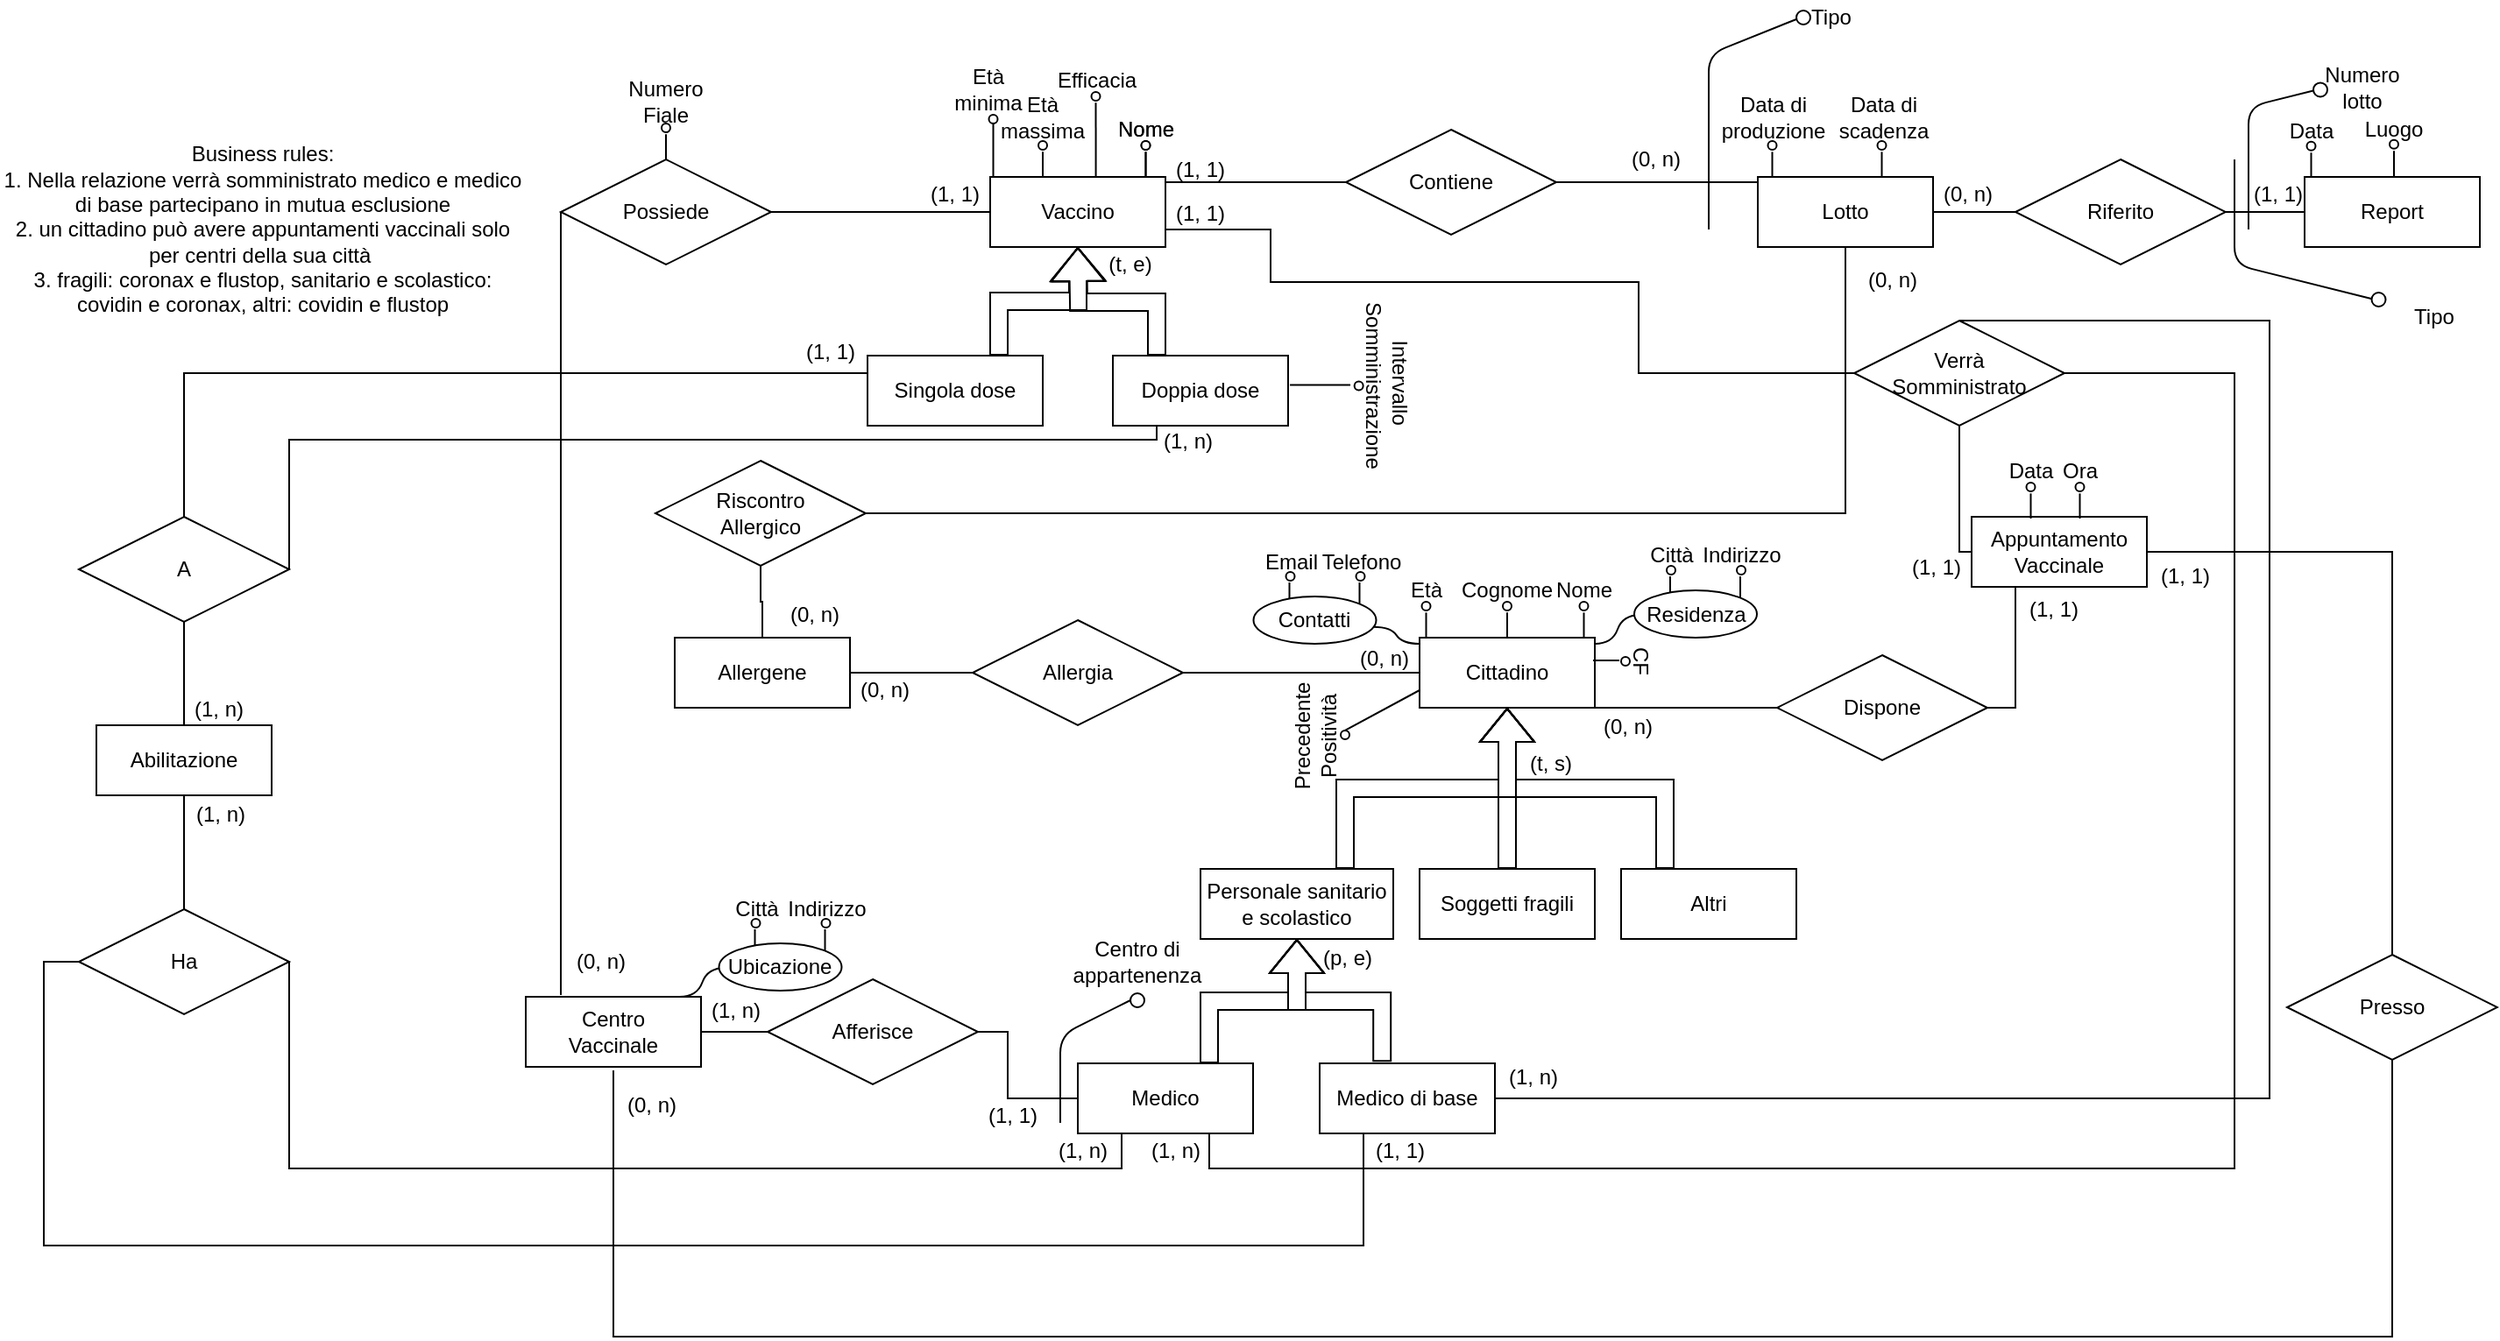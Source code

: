<mxfile version="14.8.5" type="device" pages="2"><diagram id="R2lEEEUBdFMjLlhIrx00" name="Page-1"><mxGraphModel dx="2652" dy="827" grid="1" gridSize="10" guides="1" tooltips="1" connect="1" arrows="1" fold="1" page="1" pageScale="1" pageWidth="1169" pageHeight="827" math="0" shadow="0" extFonts="Permanent Marker^https://fonts.googleapis.com/css?family=Permanent+Marker"><root><mxCell id="0"/><mxCell id="1" parent="0"/><mxCell id="OmORTPfJPUXN2HXc66BH-4" value="Cittadino" style="whiteSpace=wrap;html=1;align=center;" parent="1" vertex="1"><mxGeometry x="535" y="393" width="100" height="40" as="geometry"/></mxCell><mxCell id="OmORTPfJPUXN2HXc66BH-127" style="edgeStyle=orthogonalEdgeStyle;shape=flexArrow;rounded=0;orthogonalLoop=1;jettySize=auto;html=1;exitX=0.75;exitY=0;exitDx=0;exitDy=0;entryX=0.5;entryY=1;entryDx=0;entryDy=0;endArrow=block;endFill=0;strokeColor=#000000;" parent="1" source="OmORTPfJPUXN2HXc66BH-7" target="OmORTPfJPUXN2HXc66BH-4" edge="1"><mxGeometry relative="1" as="geometry"><mxPoint x="585" y="471" as="targetPoint"/></mxGeometry></mxCell><mxCell id="OmORTPfJPUXN2HXc66BH-7" value="Personale sanitario e scolastico" style="whiteSpace=wrap;html=1;align=center;" parent="1" vertex="1"><mxGeometry x="410" y="525" width="110" height="40" as="geometry"/></mxCell><mxCell id="OmORTPfJPUXN2HXc66BH-128" style="edgeStyle=orthogonalEdgeStyle;shape=flexArrow;rounded=0;orthogonalLoop=1;jettySize=auto;html=1;exitX=0.5;exitY=0;exitDx=0;exitDy=0;endArrow=block;endFill=0;strokeColor=#000000;entryX=0.5;entryY=1;entryDx=0;entryDy=0;" parent="1" source="OmORTPfJPUXN2HXc66BH-8" target="OmORTPfJPUXN2HXc66BH-4" edge="1"><mxGeometry relative="1" as="geometry"><mxPoint x="585" y="440" as="targetPoint"/></mxGeometry></mxCell><mxCell id="OmORTPfJPUXN2HXc66BH-8" value="Soggetti fragili" style="whiteSpace=wrap;html=1;align=center;" parent="1" vertex="1"><mxGeometry x="535" y="525" width="100" height="40" as="geometry"/></mxCell><mxCell id="OmORTPfJPUXN2HXc66BH-129" style="edgeStyle=orthogonalEdgeStyle;shape=flexArrow;rounded=0;orthogonalLoop=1;jettySize=auto;html=1;exitX=0.25;exitY=0;exitDx=0;exitDy=0;endArrow=block;endFill=0;strokeColor=#000000;entryX=0.5;entryY=1;entryDx=0;entryDy=0;" parent="1" source="OmORTPfJPUXN2HXc66BH-9" target="OmORTPfJPUXN2HXc66BH-4" edge="1"><mxGeometry relative="1" as="geometry"><mxPoint x="585" y="450" as="targetPoint"/></mxGeometry></mxCell><mxCell id="OmORTPfJPUXN2HXc66BH-9" value="Altri" style="whiteSpace=wrap;html=1;align=center;" parent="1" vertex="1"><mxGeometry x="650" y="525" width="100" height="40" as="geometry"/></mxCell><mxCell id="OmORTPfJPUXN2HXc66BH-10" value="(t, s)" style="text;html=1;strokeColor=none;fillColor=none;align=center;verticalAlign=middle;whiteSpace=wrap;rounded=0;" parent="1" vertex="1"><mxGeometry x="590" y="455" width="40" height="20" as="geometry"/></mxCell><mxCell id="OmORTPfJPUXN2HXc66BH-126" style="edgeStyle=orthogonalEdgeStyle;shape=flexArrow;rounded=0;orthogonalLoop=1;jettySize=auto;html=1;exitX=0.356;exitY=-0.021;exitDx=0;exitDy=0;entryX=0.5;entryY=1;entryDx=0;entryDy=0;endArrow=block;endFill=0;strokeColor=#000000;exitPerimeter=0;" parent="1" source="OmORTPfJPUXN2HXc66BH-16" target="OmORTPfJPUXN2HXc66BH-7" edge="1"><mxGeometry relative="1" as="geometry"/></mxCell><mxCell id="UF8aFGfOyRuH5X9dSuve-4" style="edgeStyle=orthogonalEdgeStyle;rounded=0;orthogonalLoop=1;jettySize=auto;html=1;exitX=1;exitY=0.5;exitDx=0;exitDy=0;entryX=0.5;entryY=0;entryDx=0;entryDy=0;endArrow=none;endFill=0;" parent="1" source="OmORTPfJPUXN2HXc66BH-16" target="J3ht15yP7Sy4WLh0mnZ7-12" edge="1"><mxGeometry relative="1" as="geometry"><Array as="points"><mxPoint x="1020" y="656"/><mxPoint x="1020" y="212"/></Array></mxGeometry></mxCell><mxCell id="UF8aFGfOyRuH5X9dSuve-19" style="edgeStyle=orthogonalEdgeStyle;rounded=0;orthogonalLoop=1;jettySize=auto;html=1;exitX=0.25;exitY=1;exitDx=0;exitDy=0;entryX=0;entryY=0.5;entryDx=0;entryDy=0;endArrow=none;endFill=0;" parent="1" source="OmORTPfJPUXN2HXc66BH-16" target="UF8aFGfOyRuH5X9dSuve-17" edge="1"><mxGeometry relative="1" as="geometry"><Array as="points"><mxPoint x="503" y="740"/><mxPoint x="-250" y="740"/><mxPoint x="-250" y="578"/></Array></mxGeometry></mxCell><mxCell id="OmORTPfJPUXN2HXc66BH-16" value="Medico di base" style="whiteSpace=wrap;html=1;align=center;" parent="1" vertex="1"><mxGeometry x="478" y="636" width="100" height="40" as="geometry"/></mxCell><mxCell id="OmORTPfJPUXN2HXc66BH-124" style="edgeStyle=orthogonalEdgeStyle;rounded=0;orthogonalLoop=1;jettySize=auto;html=1;exitX=0.75;exitY=0;exitDx=0;exitDy=0;entryX=0.5;entryY=1;entryDx=0;entryDy=0;endArrow=block;endFill=0;strokeColor=#000000;shape=flexArrow;" parent="1" source="OmORTPfJPUXN2HXc66BH-17" target="OmORTPfJPUXN2HXc66BH-7" edge="1"><mxGeometry relative="1" as="geometry"/></mxCell><mxCell id="UF8aFGfOyRuH5X9dSuve-3" style="edgeStyle=orthogonalEdgeStyle;rounded=0;orthogonalLoop=1;jettySize=auto;html=1;exitX=0.75;exitY=1;exitDx=0;exitDy=0;entryX=1;entryY=0.5;entryDx=0;entryDy=0;endArrow=none;endFill=0;" parent="1" source="OmORTPfJPUXN2HXc66BH-17" target="J3ht15yP7Sy4WLh0mnZ7-12" edge="1"><mxGeometry relative="1" as="geometry"><Array as="points"><mxPoint x="415" y="696"/><mxPoint x="1000" y="696"/><mxPoint x="1000" y="242"/></Array></mxGeometry></mxCell><mxCell id="UF8aFGfOyRuH5X9dSuve-18" style="edgeStyle=orthogonalEdgeStyle;rounded=0;orthogonalLoop=1;jettySize=auto;html=1;exitX=0.25;exitY=1;exitDx=0;exitDy=0;entryX=1;entryY=0.5;entryDx=0;entryDy=0;endArrow=none;endFill=0;" parent="1" source="OmORTPfJPUXN2HXc66BH-17" target="UF8aFGfOyRuH5X9dSuve-17" edge="1"><mxGeometry relative="1" as="geometry"><Array as="points"><mxPoint x="365" y="696"/><mxPoint x="-110" y="696"/></Array></mxGeometry></mxCell><mxCell id="OmORTPfJPUXN2HXc66BH-17" value="Medico" style="whiteSpace=wrap;html=1;align=center;" parent="1" vertex="1"><mxGeometry x="340" y="636" width="100" height="40" as="geometry"/></mxCell><mxCell id="OmORTPfJPUXN2HXc66BH-23" value="(p, e)" style="text;html=1;strokeColor=none;fillColor=none;align=center;verticalAlign=middle;whiteSpace=wrap;rounded=0;" parent="1" vertex="1"><mxGeometry x="474" y="566" width="40" height="20" as="geometry"/></mxCell><mxCell id="OmORTPfJPUXN2HXc66BH-24" value="Appuntamento&lt;br&gt;Vaccinale" style="whiteSpace=wrap;html=1;align=center;" parent="1" vertex="1"><mxGeometry x="850" y="324" width="100" height="40" as="geometry"/></mxCell><mxCell id="OmORTPfJPUXN2HXc66BH-32" value="" style="group" parent="1" vertex="1" connectable="0"><mxGeometry x="620" y="360" width="17.5" height="33" as="geometry"/></mxCell><mxCell id="OmORTPfJPUXN2HXc66BH-29" value="" style="group" parent="OmORTPfJPUXN2HXc66BH-32" vertex="1" connectable="0"><mxGeometry x="6.25" y="12.453" width="5" height="20.547" as="geometry"/></mxCell><mxCell id="OmORTPfJPUXN2HXc66BH-27" value="" style="endArrow=none;html=1;" parent="OmORTPfJPUXN2HXc66BH-29" edge="1"><mxGeometry width="50" height="50" relative="1" as="geometry"><mxPoint x="2.5" y="20.547" as="sourcePoint"/><mxPoint x="2.5" y="6.226" as="targetPoint"/></mxGeometry></mxCell><mxCell id="OmORTPfJPUXN2HXc66BH-28" value="" style="ellipse;whiteSpace=wrap;html=1;aspect=fixed;" parent="OmORTPfJPUXN2HXc66BH-29" vertex="1"><mxGeometry width="5" height="5" as="geometry"/></mxCell><mxCell id="OmORTPfJPUXN2HXc66BH-30" value="Nome" style="text;html=1;strokeColor=none;fillColor=none;align=center;verticalAlign=middle;whiteSpace=wrap;rounded=0;" parent="OmORTPfJPUXN2HXc66BH-32" vertex="1"><mxGeometry width="17.5" height="12.453" as="geometry"/></mxCell><mxCell id="OmORTPfJPUXN2HXc66BH-33" value="" style="group" parent="1" vertex="1" connectable="0"><mxGeometry x="576.25" y="360" width="17.5" height="33" as="geometry"/></mxCell><mxCell id="OmORTPfJPUXN2HXc66BH-34" value="" style="group" parent="OmORTPfJPUXN2HXc66BH-33" vertex="1" connectable="0"><mxGeometry x="6.25" y="12.453" width="5" height="20.547" as="geometry"/></mxCell><mxCell id="OmORTPfJPUXN2HXc66BH-35" value="" style="endArrow=none;html=1;" parent="OmORTPfJPUXN2HXc66BH-34" edge="1"><mxGeometry width="50" height="50" relative="1" as="geometry"><mxPoint x="2.5" y="20.547" as="sourcePoint"/><mxPoint x="2.5" y="6.226" as="targetPoint"/></mxGeometry></mxCell><mxCell id="OmORTPfJPUXN2HXc66BH-36" value="" style="ellipse;whiteSpace=wrap;html=1;aspect=fixed;" parent="OmORTPfJPUXN2HXc66BH-34" vertex="1"><mxGeometry width="5" height="5" as="geometry"/></mxCell><mxCell id="OmORTPfJPUXN2HXc66BH-37" value="Cognome" style="text;html=1;strokeColor=none;fillColor=none;align=center;verticalAlign=middle;whiteSpace=wrap;rounded=0;" parent="OmORTPfJPUXN2HXc66BH-33" vertex="1"><mxGeometry width="17.5" height="12.453" as="geometry"/></mxCell><mxCell id="OmORTPfJPUXN2HXc66BH-38" value="" style="group" parent="1" vertex="1" connectable="0"><mxGeometry x="530" y="360" width="17.5" height="33" as="geometry"/></mxCell><mxCell id="OmORTPfJPUXN2HXc66BH-39" value="" style="group" parent="OmORTPfJPUXN2HXc66BH-38" vertex="1" connectable="0"><mxGeometry x="6.25" y="12.453" width="5" height="20.547" as="geometry"/></mxCell><mxCell id="OmORTPfJPUXN2HXc66BH-40" value="" style="endArrow=none;html=1;" parent="OmORTPfJPUXN2HXc66BH-39" edge="1"><mxGeometry width="50" height="50" relative="1" as="geometry"><mxPoint x="2.5" y="20.547" as="sourcePoint"/><mxPoint x="2.5" y="6.226" as="targetPoint"/></mxGeometry></mxCell><mxCell id="OmORTPfJPUXN2HXc66BH-41" value="" style="ellipse;whiteSpace=wrap;html=1;aspect=fixed;" parent="OmORTPfJPUXN2HXc66BH-39" vertex="1"><mxGeometry width="5" height="5" as="geometry"/></mxCell><mxCell id="OmORTPfJPUXN2HXc66BH-42" value="Età" style="text;html=1;strokeColor=none;fillColor=none;align=center;verticalAlign=middle;whiteSpace=wrap;rounded=0;" parent="OmORTPfJPUXN2HXc66BH-38" vertex="1"><mxGeometry width="17.5" height="12.453" as="geometry"/></mxCell><mxCell id="OmORTPfJPUXN2HXc66BH-57" value="" style="group" parent="1" vertex="1" connectable="0"><mxGeometry x="635" y="340" width="92.5" height="56.5" as="geometry"/></mxCell><mxCell id="OmORTPfJPUXN2HXc66BH-43" value="" style="group;rotation=0;" parent="OmORTPfJPUXN2HXc66BH-57" vertex="1" connectable="0"><mxGeometry x="35" width="17.5" height="33" as="geometry"/></mxCell><mxCell id="OmORTPfJPUXN2HXc66BH-44" value="" style="group;rotation=0;" parent="OmORTPfJPUXN2HXc66BH-43" vertex="1" connectable="0"><mxGeometry x="6" y="12" width="5" height="20.547" as="geometry"/></mxCell><mxCell id="OmORTPfJPUXN2HXc66BH-45" value="" style="endArrow=none;html=1;" parent="OmORTPfJPUXN2HXc66BH-44" edge="1"><mxGeometry width="50" height="50" relative="1" as="geometry"><mxPoint x="2" y="21" as="sourcePoint"/><mxPoint x="2" y="6" as="targetPoint"/></mxGeometry></mxCell><mxCell id="OmORTPfJPUXN2HXc66BH-46" value="" style="ellipse;whiteSpace=wrap;html=1;aspect=fixed;rotation=0;" parent="OmORTPfJPUXN2HXc66BH-44" vertex="1"><mxGeometry width="5" height="5" as="geometry"/></mxCell><mxCell id="OmORTPfJPUXN2HXc66BH-47" value="Città" style="text;html=1;strokeColor=none;fillColor=none;align=center;verticalAlign=middle;whiteSpace=wrap;rounded=0;rotation=0;" parent="OmORTPfJPUXN2HXc66BH-43" vertex="1"><mxGeometry width="17.5" height="12.453" as="geometry"/></mxCell><mxCell id="OmORTPfJPUXN2HXc66BH-48" value="" style="group;rotation=0;" parent="OmORTPfJPUXN2HXc66BH-57" vertex="1" connectable="0"><mxGeometry x="75" width="17.5" height="33" as="geometry"/></mxCell><mxCell id="OmORTPfJPUXN2HXc66BH-49" value="" style="group;rotation=0;" parent="OmORTPfJPUXN2HXc66BH-48" vertex="1" connectable="0"><mxGeometry x="6" y="12" width="5" height="20.547" as="geometry"/></mxCell><mxCell id="OmORTPfJPUXN2HXc66BH-50" value="" style="endArrow=none;html=1;" parent="OmORTPfJPUXN2HXc66BH-49" edge="1"><mxGeometry width="50" height="50" relative="1" as="geometry"><mxPoint x="2" y="21" as="sourcePoint"/><mxPoint x="2" y="6" as="targetPoint"/></mxGeometry></mxCell><mxCell id="OmORTPfJPUXN2HXc66BH-51" value="" style="ellipse;whiteSpace=wrap;html=1;aspect=fixed;rotation=0;" parent="OmORTPfJPUXN2HXc66BH-49" vertex="1"><mxGeometry width="5" height="5" as="geometry"/></mxCell><mxCell id="OmORTPfJPUXN2HXc66BH-52" value="Indirizzo" style="text;html=1;strokeColor=none;fillColor=none;align=center;verticalAlign=middle;whiteSpace=wrap;rounded=0;rotation=0;" parent="OmORTPfJPUXN2HXc66BH-48" vertex="1"><mxGeometry width="17.5" height="12.453" as="geometry"/></mxCell><mxCell id="OmORTPfJPUXN2HXc66BH-54" value="" style="edgeStyle=entityRelationEdgeStyle;startArrow=none;endArrow=none;segment=10;curved=1;" parent="OmORTPfJPUXN2HXc66BH-57" edge="1"><mxGeometry relative="1" as="geometry"><mxPoint y="56.5" as="sourcePoint"/><mxPoint x="26" y="40" as="targetPoint"/></mxGeometry></mxCell><mxCell id="OmORTPfJPUXN2HXc66BH-56" value="Residenza" style="ellipse;whiteSpace=wrap;html=1;align=center;" parent="OmORTPfJPUXN2HXc66BH-57" vertex="1"><mxGeometry x="22.5" y="26" width="70" height="27" as="geometry"/></mxCell><mxCell id="OmORTPfJPUXN2HXc66BH-58" value="" style="group;rotation=90;" parent="1" vertex="1" connectable="0"><mxGeometry x="642" y="390" width="17.5" height="33" as="geometry"/></mxCell><mxCell id="OmORTPfJPUXN2HXc66BH-59" value="" style="group;rotation=90;" parent="OmORTPfJPUXN2HXc66BH-58" vertex="1" connectable="0"><mxGeometry y="6" width="5" height="20.547" as="geometry"/></mxCell><mxCell id="OmORTPfJPUXN2HXc66BH-60" value="" style="endArrow=none;html=1;" parent="OmORTPfJPUXN2HXc66BH-59" edge="1"><mxGeometry width="50" height="50" relative="1" as="geometry"><mxPoint x="-8" y="10" as="sourcePoint"/><mxPoint x="7" y="10" as="targetPoint"/></mxGeometry></mxCell><mxCell id="OmORTPfJPUXN2HXc66BH-61" value="" style="ellipse;whiteSpace=wrap;html=1;aspect=fixed;rotation=90;" parent="OmORTPfJPUXN2HXc66BH-59" vertex="1"><mxGeometry x="8" y="8" width="5" height="5" as="geometry"/></mxCell><mxCell id="OmORTPfJPUXN2HXc66BH-62" value="CF" style="text;html=1;strokeColor=none;fillColor=none;align=center;verticalAlign=middle;whiteSpace=wrap;rounded=0;rotation=90;" parent="OmORTPfJPUXN2HXc66BH-58" vertex="1"><mxGeometry x="10" y="10" width="17.5" height="12.453" as="geometry"/></mxCell><mxCell id="OmORTPfJPUXN2HXc66BH-89" value="" style="group" parent="1" vertex="1" connectable="0"><mxGeometry x="417.75" y="343.5" width="117.25" height="56.5" as="geometry"/></mxCell><mxCell id="OmORTPfJPUXN2HXc66BH-76" value="" style="group" parent="OmORTPfJPUXN2HXc66BH-89" vertex="1" connectable="0"><mxGeometry width="92.5" height="56.5" as="geometry"/></mxCell><mxCell id="OmORTPfJPUXN2HXc66BH-77" value="" style="group;rotation=0;" parent="OmORTPfJPUXN2HXc66BH-76" vertex="1" connectable="0"><mxGeometry x="35" width="17.5" height="33" as="geometry"/></mxCell><mxCell id="OmORTPfJPUXN2HXc66BH-78" value="" style="group;rotation=0;" parent="OmORTPfJPUXN2HXc66BH-77" vertex="1" connectable="0"><mxGeometry x="6" y="12" width="5" height="20.547" as="geometry"/></mxCell><mxCell id="OmORTPfJPUXN2HXc66BH-79" value="" style="endArrow=none;html=1;" parent="OmORTPfJPUXN2HXc66BH-78" edge="1"><mxGeometry width="50" height="50" relative="1" as="geometry"><mxPoint x="2" y="21" as="sourcePoint"/><mxPoint x="2" y="6" as="targetPoint"/></mxGeometry></mxCell><mxCell id="OmORTPfJPUXN2HXc66BH-80" value="" style="ellipse;whiteSpace=wrap;html=1;aspect=fixed;rotation=0;" parent="OmORTPfJPUXN2HXc66BH-78" vertex="1"><mxGeometry width="5" height="5" as="geometry"/></mxCell><mxCell id="OmORTPfJPUXN2HXc66BH-81" value="Email" style="text;html=1;strokeColor=none;fillColor=none;align=center;verticalAlign=middle;whiteSpace=wrap;rounded=0;rotation=0;" parent="OmORTPfJPUXN2HXc66BH-77" vertex="1"><mxGeometry width="17.5" height="12.453" as="geometry"/></mxCell><mxCell id="OmORTPfJPUXN2HXc66BH-82" value="" style="group;rotation=0;" parent="OmORTPfJPUXN2HXc66BH-76" vertex="1" connectable="0"><mxGeometry x="75" width="17.5" height="33" as="geometry"/></mxCell><mxCell id="OmORTPfJPUXN2HXc66BH-83" value="" style="group;rotation=0;" parent="OmORTPfJPUXN2HXc66BH-82" vertex="1" connectable="0"><mxGeometry x="6" y="12" width="5" height="20.547" as="geometry"/></mxCell><mxCell id="OmORTPfJPUXN2HXc66BH-84" value="" style="endArrow=none;html=1;" parent="OmORTPfJPUXN2HXc66BH-83" edge="1"><mxGeometry width="50" height="50" relative="1" as="geometry"><mxPoint x="2" y="21" as="sourcePoint"/><mxPoint x="2" y="6" as="targetPoint"/></mxGeometry></mxCell><mxCell id="OmORTPfJPUXN2HXc66BH-85" value="" style="ellipse;whiteSpace=wrap;html=1;aspect=fixed;rotation=0;" parent="OmORTPfJPUXN2HXc66BH-83" vertex="1"><mxGeometry width="5" height="5" as="geometry"/></mxCell><mxCell id="OmORTPfJPUXN2HXc66BH-86" value="Telefono" style="text;html=1;strokeColor=none;fillColor=none;align=center;verticalAlign=middle;whiteSpace=wrap;rounded=0;rotation=0;" parent="OmORTPfJPUXN2HXc66BH-82" vertex="1"><mxGeometry width="17.5" height="12.453" as="geometry"/></mxCell><mxCell id="OmORTPfJPUXN2HXc66BH-88" value="Contatti" style="ellipse;whiteSpace=wrap;html=1;align=center;" parent="OmORTPfJPUXN2HXc66BH-76" vertex="1"><mxGeometry x="22.5" y="26" width="70" height="27" as="geometry"/></mxCell><mxCell id="OmORTPfJPUXN2HXc66BH-87" value="" style="edgeStyle=entityRelationEdgeStyle;startArrow=none;endArrow=none;segment=10;curved=1;exitX=0.979;exitY=0.645;exitDx=0;exitDy=0;exitPerimeter=0;" parent="OmORTPfJPUXN2HXc66BH-89" source="OmORTPfJPUXN2HXc66BH-88" edge="1"><mxGeometry relative="1" as="geometry"><mxPoint x="91.25" y="69.5" as="sourcePoint"/><mxPoint x="117.25" y="53" as="targetPoint"/></mxGeometry></mxCell><mxCell id="OmORTPfJPUXN2HXc66BH-130" style="edgeStyle=orthogonalEdgeStyle;rounded=0;orthogonalLoop=1;jettySize=auto;html=1;exitX=1;exitY=0.5;exitDx=0;exitDy=0;endArrow=none;endFill=0;strokeColor=#000000;" parent="1" source="OmORTPfJPUXN2HXc66BH-90" target="OmORTPfJPUXN2HXc66BH-91" edge="1"><mxGeometry relative="1" as="geometry"/></mxCell><mxCell id="OmORTPfJPUXN2HXc66BH-90" value="Allergene" style="whiteSpace=wrap;html=1;align=center;" parent="1" vertex="1"><mxGeometry x="110" y="393" width="100" height="40" as="geometry"/></mxCell><mxCell id="OmORTPfJPUXN2HXc66BH-131" style="edgeStyle=orthogonalEdgeStyle;rounded=0;orthogonalLoop=1;jettySize=auto;html=1;exitX=1;exitY=0.5;exitDx=0;exitDy=0;entryX=0;entryY=0.5;entryDx=0;entryDy=0;endArrow=none;endFill=0;strokeColor=#000000;" parent="1" source="OmORTPfJPUXN2HXc66BH-91" target="OmORTPfJPUXN2HXc66BH-4" edge="1"><mxGeometry relative="1" as="geometry"/></mxCell><mxCell id="OmORTPfJPUXN2HXc66BH-91" value="Allergia" style="shape=rhombus;perimeter=rhombusPerimeter;whiteSpace=wrap;html=1;align=center;" parent="1" vertex="1"><mxGeometry x="280" y="383" width="120" height="60" as="geometry"/></mxCell><mxCell id="OmORTPfJPUXN2HXc66BH-99" value="(0, n)" style="text;html=1;strokeColor=none;fillColor=none;align=center;verticalAlign=middle;whiteSpace=wrap;rounded=0;" parent="1" vertex="1"><mxGeometry x="495" y="395" width="40" height="20" as="geometry"/></mxCell><mxCell id="OmORTPfJPUXN2HXc66BH-100" value="(0, n)" style="text;html=1;strokeColor=none;fillColor=none;align=center;verticalAlign=middle;whiteSpace=wrap;rounded=0;" parent="1" vertex="1"><mxGeometry x="210" y="413" width="40" height="20" as="geometry"/></mxCell><mxCell id="OmORTPfJPUXN2HXc66BH-108" value="Centro&lt;br&gt;Vaccinale" style="whiteSpace=wrap;html=1;align=center;" parent="1" vertex="1"><mxGeometry x="25" y="598" width="100" height="40" as="geometry"/></mxCell><mxCell id="OmORTPfJPUXN2HXc66BH-123" style="edgeStyle=orthogonalEdgeStyle;rounded=0;orthogonalLoop=1;jettySize=auto;html=1;exitX=1;exitY=0.5;exitDx=0;exitDy=0;entryX=0;entryY=0.5;entryDx=0;entryDy=0;endArrow=none;endFill=0;" parent="1" source="OmORTPfJPUXN2HXc66BH-109" target="OmORTPfJPUXN2HXc66BH-17" edge="1"><mxGeometry relative="1" as="geometry"><mxPoint x="283" y="656" as="sourcePoint"/><Array as="points"><mxPoint x="300" y="618"/><mxPoint x="300" y="656"/></Array></mxGeometry></mxCell><mxCell id="OmORTPfJPUXN2HXc66BH-109" value="Afferisce" style="shape=rhombus;perimeter=rhombusPerimeter;whiteSpace=wrap;html=1;align=center;" parent="1" vertex="1"><mxGeometry x="163" y="588" width="120" height="60" as="geometry"/></mxCell><mxCell id="OmORTPfJPUXN2HXc66BH-112" value="(1, n)" style="text;html=1;strokeColor=none;fillColor=none;align=center;verticalAlign=middle;whiteSpace=wrap;rounded=0;" parent="1" vertex="1"><mxGeometry x="125" y="596" width="40" height="20" as="geometry"/></mxCell><mxCell id="OmORTPfJPUXN2HXc66BH-113" value="(1, 1)" style="text;html=1;strokeColor=none;fillColor=none;align=center;verticalAlign=middle;whiteSpace=wrap;rounded=0;" parent="1" vertex="1"><mxGeometry x="283" y="656" width="40" height="20" as="geometry"/></mxCell><mxCell id="OmORTPfJPUXN2HXc66BH-138" style="edgeStyle=orthogonalEdgeStyle;rounded=0;orthogonalLoop=1;jettySize=auto;html=1;exitX=1;exitY=0.5;exitDx=0;exitDy=0;entryX=0;entryY=0.5;entryDx=0;entryDy=0;endArrow=none;endFill=0;strokeColor=#000000;" parent="1" source="OmORTPfJPUXN2HXc66BH-115" target="OmORTPfJPUXN2HXc66BH-136" edge="1"><mxGeometry relative="1" as="geometry"><Array as="points"><mxPoint x="390" y="133"/></Array></mxGeometry></mxCell><mxCell id="OmORTPfJPUXN2HXc66BH-115" value="Vaccino" style="whiteSpace=wrap;html=1;align=center;" parent="1" vertex="1"><mxGeometry x="290" y="130" width="100" height="40" as="geometry"/></mxCell><mxCell id="OmORTPfJPUXN2HXc66BH-116" value="Possiede" style="shape=rhombus;perimeter=rhombusPerimeter;whiteSpace=wrap;html=1;align=center;" parent="1" vertex="1"><mxGeometry x="45" y="120" width="120" height="60" as="geometry"/></mxCell><mxCell id="OmORTPfJPUXN2HXc66BH-118" value="" style="endArrow=none;html=1;exitX=1;exitY=0.5;exitDx=0;exitDy=0;entryX=0;entryY=0.5;entryDx=0;entryDy=0;" parent="1" source="OmORTPfJPUXN2HXc66BH-116" target="OmORTPfJPUXN2HXc66BH-115" edge="1"><mxGeometry width="50" height="50" relative="1" as="geometry"><mxPoint x="210" y="240" as="sourcePoint"/><mxPoint x="260" y="190" as="targetPoint"/></mxGeometry></mxCell><mxCell id="OmORTPfJPUXN2HXc66BH-121" value="" style="endArrow=none;html=1;entryX=0;entryY=0.5;entryDx=0;entryDy=0;exitX=0.2;exitY=-0.025;exitDx=0;exitDy=0;exitPerimeter=0;" parent="1" source="OmORTPfJPUXN2HXc66BH-108" target="OmORTPfJPUXN2HXc66BH-116" edge="1"><mxGeometry width="50" height="50" relative="1" as="geometry"><mxPoint x="150" y="240" as="sourcePoint"/><mxPoint x="200" y="190" as="targetPoint"/></mxGeometry></mxCell><mxCell id="OmORTPfJPUXN2HXc66BH-122" value="" style="endArrow=none;html=1;entryX=0;entryY=0.5;entryDx=0;entryDy=0;exitX=1;exitY=0.5;exitDx=0;exitDy=0;" parent="1" source="OmORTPfJPUXN2HXc66BH-108" target="OmORTPfJPUXN2HXc66BH-109" edge="1"><mxGeometry width="50" height="50" relative="1" as="geometry"><mxPoint x="140" y="670" as="sourcePoint"/><mxPoint x="190" y="620" as="targetPoint"/></mxGeometry></mxCell><mxCell id="OmORTPfJPUXN2HXc66BH-132" value="(1, 1)" style="text;html=1;strokeColor=none;fillColor=none;align=center;verticalAlign=middle;whiteSpace=wrap;rounded=0;" parent="1" vertex="1"><mxGeometry x="250" y="130" width="40" height="20" as="geometry"/></mxCell><mxCell id="OmORTPfJPUXN2HXc66BH-135" value="(0, n)" style="text;html=1;strokeColor=none;fillColor=none;align=center;verticalAlign=middle;whiteSpace=wrap;rounded=0;" parent="1" vertex="1"><mxGeometry x="48" y="568" width="40" height="20" as="geometry"/></mxCell><mxCell id="OmORTPfJPUXN2HXc66BH-136" value="Contiene" style="shape=rhombus;perimeter=rhombusPerimeter;whiteSpace=wrap;html=1;align=center;" parent="1" vertex="1"><mxGeometry x="493" y="103" width="120" height="60" as="geometry"/></mxCell><mxCell id="OmORTPfJPUXN2HXc66BH-139" style="edgeStyle=orthogonalEdgeStyle;rounded=0;orthogonalLoop=1;jettySize=auto;html=1;exitX=0;exitY=0.5;exitDx=0;exitDy=0;entryX=1;entryY=0.5;entryDx=0;entryDy=0;endArrow=none;endFill=0;strokeColor=#000000;" parent="1" source="OmORTPfJPUXN2HXc66BH-137" target="OmORTPfJPUXN2HXc66BH-136" edge="1"><mxGeometry relative="1" as="geometry"><Array as="points"><mxPoint x="728" y="133"/></Array></mxGeometry></mxCell><mxCell id="OmORTPfJPUXN2HXc66BH-137" value="Lotto" style="whiteSpace=wrap;html=1;align=center;" parent="1" vertex="1"><mxGeometry x="728" y="130" width="100" height="40" as="geometry"/></mxCell><mxCell id="OmORTPfJPUXN2HXc66BH-141" value="(1, 1)" style="text;html=1;strokeColor=none;fillColor=none;align=center;verticalAlign=middle;whiteSpace=wrap;rounded=0;" parent="1" vertex="1"><mxGeometry x="390" y="116" width="40" height="20" as="geometry"/></mxCell><mxCell id="OmORTPfJPUXN2HXc66BH-142" value="(0, n)" style="text;html=1;strokeColor=none;fillColor=none;align=center;verticalAlign=middle;whiteSpace=wrap;rounded=0;" parent="1" vertex="1"><mxGeometry x="650" y="109.73" width="40" height="20" as="geometry"/></mxCell><mxCell id="OmORTPfJPUXN2HXc66BH-149" value="" style="group" parent="1" vertex="1" connectable="0"><mxGeometry x="96.25" y="81" width="17.5" height="39" as="geometry"/></mxCell><mxCell id="OmORTPfJPUXN2HXc66BH-145" value="" style="group" parent="OmORTPfJPUXN2HXc66BH-149" vertex="1" connectable="0"><mxGeometry x="6.25" y="18.453" width="5" height="20.547" as="geometry"/></mxCell><mxCell id="OmORTPfJPUXN2HXc66BH-146" value="" style="endArrow=none;html=1;" parent="OmORTPfJPUXN2HXc66BH-145" edge="1"><mxGeometry width="50" height="50" relative="1" as="geometry"><mxPoint x="2.5" y="20.547" as="sourcePoint"/><mxPoint x="2.5" y="6.226" as="targetPoint"/></mxGeometry></mxCell><mxCell id="OmORTPfJPUXN2HXc66BH-147" value="" style="ellipse;whiteSpace=wrap;html=1;aspect=fixed;" parent="OmORTPfJPUXN2HXc66BH-145" vertex="1"><mxGeometry width="5" height="5" as="geometry"/></mxCell><mxCell id="OmORTPfJPUXN2HXc66BH-148" value="Numero Fiale&lt;br&gt;" style="text;html=1;strokeColor=none;fillColor=none;align=center;verticalAlign=middle;whiteSpace=wrap;rounded=0;" parent="OmORTPfJPUXN2HXc66BH-149" vertex="1"><mxGeometry width="17.5" height="12.453" as="geometry"/></mxCell><mxCell id="OmORTPfJPUXN2HXc66BH-150" value="" style="group" parent="1" vertex="1" connectable="0"><mxGeometry x="112.75" y="541.5" width="92.5" height="56.5" as="geometry"/></mxCell><mxCell id="OmORTPfJPUXN2HXc66BH-151" value="" style="group;rotation=0;" parent="OmORTPfJPUXN2HXc66BH-150" vertex="1" connectable="0"><mxGeometry x="35" width="17.5" height="33" as="geometry"/></mxCell><mxCell id="OmORTPfJPUXN2HXc66BH-152" value="" style="group;rotation=0;" parent="OmORTPfJPUXN2HXc66BH-151" vertex="1" connectable="0"><mxGeometry x="6" y="12" width="5" height="20.547" as="geometry"/></mxCell><mxCell id="OmORTPfJPUXN2HXc66BH-153" value="" style="endArrow=none;html=1;" parent="OmORTPfJPUXN2HXc66BH-152" edge="1"><mxGeometry width="50" height="50" relative="1" as="geometry"><mxPoint x="2" y="21" as="sourcePoint"/><mxPoint x="2" y="6" as="targetPoint"/></mxGeometry></mxCell><mxCell id="OmORTPfJPUXN2HXc66BH-154" value="" style="ellipse;whiteSpace=wrap;html=1;aspect=fixed;rotation=0;" parent="OmORTPfJPUXN2HXc66BH-152" vertex="1"><mxGeometry width="5" height="5" as="geometry"/></mxCell><mxCell id="OmORTPfJPUXN2HXc66BH-155" value="Città" style="text;html=1;strokeColor=none;fillColor=none;align=center;verticalAlign=middle;whiteSpace=wrap;rounded=0;rotation=0;" parent="OmORTPfJPUXN2HXc66BH-151" vertex="1"><mxGeometry width="17.5" height="12.453" as="geometry"/></mxCell><mxCell id="OmORTPfJPUXN2HXc66BH-156" value="" style="group;rotation=0;" parent="OmORTPfJPUXN2HXc66BH-150" vertex="1" connectable="0"><mxGeometry x="75" width="17.5" height="33" as="geometry"/></mxCell><mxCell id="OmORTPfJPUXN2HXc66BH-157" value="" style="group;rotation=0;" parent="OmORTPfJPUXN2HXc66BH-156" vertex="1" connectable="0"><mxGeometry x="6" y="12" width="5" height="20.547" as="geometry"/></mxCell><mxCell id="OmORTPfJPUXN2HXc66BH-158" value="" style="endArrow=none;html=1;" parent="OmORTPfJPUXN2HXc66BH-157" edge="1"><mxGeometry width="50" height="50" relative="1" as="geometry"><mxPoint x="2" y="21" as="sourcePoint"/><mxPoint x="2" y="6" as="targetPoint"/></mxGeometry></mxCell><mxCell id="OmORTPfJPUXN2HXc66BH-159" value="" style="ellipse;whiteSpace=wrap;html=1;aspect=fixed;rotation=0;" parent="OmORTPfJPUXN2HXc66BH-157" vertex="1"><mxGeometry width="5" height="5" as="geometry"/></mxCell><mxCell id="OmORTPfJPUXN2HXc66BH-160" value="Indirizzo" style="text;html=1;strokeColor=none;fillColor=none;align=center;verticalAlign=middle;whiteSpace=wrap;rounded=0;rotation=0;" parent="OmORTPfJPUXN2HXc66BH-156" vertex="1"><mxGeometry width="17.5" height="12.453" as="geometry"/></mxCell><mxCell id="OmORTPfJPUXN2HXc66BH-161" value="" style="edgeStyle=entityRelationEdgeStyle;startArrow=none;endArrow=none;segment=10;curved=1;" parent="OmORTPfJPUXN2HXc66BH-150" edge="1"><mxGeometry relative="1" as="geometry"><mxPoint y="56.5" as="sourcePoint"/><mxPoint x="26" y="40" as="targetPoint"/></mxGeometry></mxCell><mxCell id="OmORTPfJPUXN2HXc66BH-162" value="Ubicazione" style="ellipse;whiteSpace=wrap;html=1;align=center;" parent="OmORTPfJPUXN2HXc66BH-150" vertex="1"><mxGeometry x="22.5" y="26" width="70" height="27" as="geometry"/></mxCell><mxCell id="OmORTPfJPUXN2HXc66BH-165" style="edgeStyle=orthogonalEdgeStyle;rounded=0;orthogonalLoop=1;jettySize=auto;html=1;exitX=0.75;exitY=0;exitDx=0;exitDy=0;entryX=0.5;entryY=1;entryDx=0;entryDy=0;endArrow=block;endFill=0;strokeColor=#000000;shape=flexArrow;" parent="1" source="OmORTPfJPUXN2HXc66BH-163" target="OmORTPfJPUXN2HXc66BH-115" edge="1"><mxGeometry relative="1" as="geometry"/></mxCell><mxCell id="OmORTPfJPUXN2HXc66BH-163" value="Singola dose" style="whiteSpace=wrap;html=1;align=center;" parent="1" vertex="1"><mxGeometry x="220" y="232" width="100" height="40" as="geometry"/></mxCell><mxCell id="OmORTPfJPUXN2HXc66BH-166" style="edgeStyle=orthogonalEdgeStyle;shape=flexArrow;rounded=0;orthogonalLoop=1;jettySize=auto;html=1;exitX=0.25;exitY=0;exitDx=0;exitDy=0;endArrow=block;endFill=0;strokeColor=#000000;" parent="1" source="OmORTPfJPUXN2HXc66BH-164" edge="1"><mxGeometry relative="1" as="geometry"><mxPoint x="340" y="170" as="targetPoint"/></mxGeometry></mxCell><mxCell id="OmORTPfJPUXN2HXc66BH-164" value="Doppia dose" style="whiteSpace=wrap;html=1;align=center;" parent="1" vertex="1"><mxGeometry x="360" y="232" width="100" height="40" as="geometry"/></mxCell><mxCell id="OmORTPfJPUXN2HXc66BH-167" value="(t, e)" style="text;html=1;strokeColor=none;fillColor=none;align=center;verticalAlign=middle;whiteSpace=wrap;rounded=0;" parent="1" vertex="1"><mxGeometry x="350" y="170" width="40" height="20" as="geometry"/></mxCell><mxCell id="OmORTPfJPUXN2HXc66BH-168" value="" style="group" parent="1" vertex="1" connectable="0"><mxGeometry x="370" y="97" width="17.5" height="33" as="geometry"/></mxCell><mxCell id="OmORTPfJPUXN2HXc66BH-169" value="" style="group" parent="OmORTPfJPUXN2HXc66BH-168" vertex="1" connectable="0"><mxGeometry x="6.25" y="12.453" width="5" height="20.547" as="geometry"/></mxCell><mxCell id="OmORTPfJPUXN2HXc66BH-170" value="" style="endArrow=none;html=1;" parent="OmORTPfJPUXN2HXc66BH-169" edge="1"><mxGeometry width="50" height="50" relative="1" as="geometry"><mxPoint x="2.5" y="20.547" as="sourcePoint"/><mxPoint x="2.5" y="6.226" as="targetPoint"/></mxGeometry></mxCell><mxCell id="OmORTPfJPUXN2HXc66BH-171" value="" style="ellipse;whiteSpace=wrap;html=1;aspect=fixed;" parent="OmORTPfJPUXN2HXc66BH-169" vertex="1"><mxGeometry width="5" height="5" as="geometry"/></mxCell><mxCell id="OmORTPfJPUXN2HXc66BH-172" value="Nome" style="text;html=1;strokeColor=none;fillColor=none;align=center;verticalAlign=middle;whiteSpace=wrap;rounded=0;" parent="OmORTPfJPUXN2HXc66BH-168" vertex="1"><mxGeometry width="17.5" height="12.453" as="geometry"/></mxCell><mxCell id="OmORTPfJPUXN2HXc66BH-190" value="" style="group" parent="1" vertex="1" connectable="0"><mxGeometry x="370" y="97" width="17.5" height="33" as="geometry"/></mxCell><mxCell id="OmORTPfJPUXN2HXc66BH-191" value="" style="group" parent="OmORTPfJPUXN2HXc66BH-190" vertex="1" connectable="0"><mxGeometry x="6.25" y="12.453" width="5" height="20.547" as="geometry"/></mxCell><mxCell id="OmORTPfJPUXN2HXc66BH-192" value="" style="endArrow=none;html=1;" parent="OmORTPfJPUXN2HXc66BH-191" edge="1"><mxGeometry width="50" height="50" relative="1" as="geometry"><mxPoint x="2.5" y="20.547" as="sourcePoint"/><mxPoint x="2.5" y="6.226" as="targetPoint"/></mxGeometry></mxCell><mxCell id="OmORTPfJPUXN2HXc66BH-193" value="" style="ellipse;whiteSpace=wrap;html=1;aspect=fixed;" parent="OmORTPfJPUXN2HXc66BH-191" vertex="1"><mxGeometry width="5" height="5" as="geometry"/></mxCell><mxCell id="OmORTPfJPUXN2HXc66BH-194" value="Nome" style="text;html=1;strokeColor=none;fillColor=none;align=center;verticalAlign=middle;whiteSpace=wrap;rounded=0;" parent="OmORTPfJPUXN2HXc66BH-190" vertex="1"><mxGeometry width="17.5" height="12.453" as="geometry"/></mxCell><mxCell id="OmORTPfJPUXN2HXc66BH-199" value="Età minima" style="text;html=1;strokeColor=none;fillColor=none;align=center;verticalAlign=middle;whiteSpace=wrap;rounded=0;" parent="1" vertex="1"><mxGeometry x="280" y="74" width="17.5" height="12.453" as="geometry"/></mxCell><mxCell id="OmORTPfJPUXN2HXc66BH-197" value="" style="endArrow=none;html=1;entryX=0.5;entryY=1;entryDx=0;entryDy=0;" parent="1" target="OmORTPfJPUXN2HXc66BH-198" edge="1"><mxGeometry x="289.25" y="109.453" width="50" height="50" as="geometry"><mxPoint x="291.75" y="130" as="sourcePoint"/><mxPoint x="291.75" y="115.679" as="targetPoint"/></mxGeometry></mxCell><mxCell id="OmORTPfJPUXN2HXc66BH-198" value="" style="ellipse;whiteSpace=wrap;html=1;aspect=fixed;" parent="1" vertex="1"><mxGeometry x="289.25" y="94.453" width="5" height="5" as="geometry"/></mxCell><mxCell id="OmORTPfJPUXN2HXc66BH-201" value="" style="group" parent="1" vertex="1" connectable="0"><mxGeometry x="317.5" y="109.453" width="5" height="20.547" as="geometry"/></mxCell><mxCell id="OmORTPfJPUXN2HXc66BH-202" value="" style="endArrow=none;html=1;" parent="OmORTPfJPUXN2HXc66BH-201" edge="1"><mxGeometry width="50" height="50" relative="1" as="geometry"><mxPoint x="2.5" y="20.547" as="sourcePoint"/><mxPoint x="2.5" y="6.226" as="targetPoint"/></mxGeometry></mxCell><mxCell id="OmORTPfJPUXN2HXc66BH-203" value="" style="ellipse;whiteSpace=wrap;html=1;aspect=fixed;" parent="OmORTPfJPUXN2HXc66BH-201" vertex="1"><mxGeometry width="5" height="5" as="geometry"/></mxCell><mxCell id="OmORTPfJPUXN2HXc66BH-204" value="Età massima" style="text;html=1;strokeColor=none;fillColor=none;align=center;verticalAlign=middle;whiteSpace=wrap;rounded=0;" parent="1" vertex="1"><mxGeometry x="311.25" y="90" width="17.5" height="12.453" as="geometry"/></mxCell><mxCell id="OmORTPfJPUXN2HXc66BH-209" value="Efficacia" style="text;html=1;strokeColor=none;fillColor=none;align=center;verticalAlign=middle;whiteSpace=wrap;rounded=0;" parent="1" vertex="1"><mxGeometry x="341.5" y="69" width="17.5" height="12.453" as="geometry"/></mxCell><mxCell id="OmORTPfJPUXN2HXc66BH-207" value="" style="endArrow=none;html=1;exitX=0.603;exitY=0;exitDx=0;exitDy=0;exitPerimeter=0;" parent="1" source="OmORTPfJPUXN2HXc66BH-115" edge="1"><mxGeometry x="347.75" y="81.453" width="50" height="50" as="geometry"><mxPoint x="350.25" y="102" as="sourcePoint"/><mxPoint x="350.25" y="87.679" as="targetPoint"/></mxGeometry></mxCell><mxCell id="OmORTPfJPUXN2HXc66BH-208" value="" style="ellipse;whiteSpace=wrap;html=1;aspect=fixed;" parent="1" vertex="1"><mxGeometry x="347.75" y="81.453" width="5" height="5" as="geometry"/></mxCell><mxCell id="OmORTPfJPUXN2HXc66BH-217" value="" style="group" parent="1" vertex="1" connectable="0"><mxGeometry x="468.005" y="239.996" width="54.751" height="17.799" as="geometry"/></mxCell><mxCell id="OmORTPfJPUXN2HXc66BH-218" value="" style="group;rotation=90;" parent="OmORTPfJPUXN2HXc66BH-217" vertex="1" connectable="0"><mxGeometry x="4.525" y="1.774" width="11.5" height="20.55" as="geometry"/></mxCell><mxCell id="OmORTPfJPUXN2HXc66BH-219" value="" style="endArrow=none;html=1;" parent="OmORTPfJPUXN2HXc66BH-218" edge="1"><mxGeometry width="50" height="50" relative="1" as="geometry"><mxPoint x="-11.5" y="7.001" as="sourcePoint"/><mxPoint x="23" y="7.001" as="targetPoint"/></mxGeometry></mxCell><mxCell id="OmORTPfJPUXN2HXc66BH-220" value="" style="ellipse;whiteSpace=wrap;html=1;aspect=fixed;rotation=90;" parent="OmORTPfJPUXN2HXc66BH-218" vertex="1"><mxGeometry x="25.3" y="5.001" width="5.001" height="5.001" as="geometry"/></mxCell><mxCell id="OmORTPfJPUXN2HXc66BH-221" value="Intervallo&amp;nbsp;&lt;br&gt;Somministrazione" style="text;html=1;strokeColor=none;fillColor=none;align=center;verticalAlign=middle;whiteSpace=wrap;rounded=0;rotation=90;" parent="OmORTPfJPUXN2HXc66BH-217" vertex="1"><mxGeometry x="39.775" y="2.524" width="17.5" height="12.453" as="geometry"/></mxCell><mxCell id="OmORTPfJPUXN2HXc66BH-223" value="" style="group" parent="1" vertex="1" connectable="0"><mxGeometry x="733.75" y="109.453" width="5" height="20.547" as="geometry"/></mxCell><mxCell id="OmORTPfJPUXN2HXc66BH-224" value="" style="endArrow=none;html=1;" parent="OmORTPfJPUXN2HXc66BH-223" edge="1"><mxGeometry width="50" height="50" relative="1" as="geometry"><mxPoint x="2.5" y="20.547" as="sourcePoint"/><mxPoint x="2.5" y="6.226" as="targetPoint"/></mxGeometry></mxCell><mxCell id="OmORTPfJPUXN2HXc66BH-225" value="" style="ellipse;whiteSpace=wrap;html=1;aspect=fixed;" parent="OmORTPfJPUXN2HXc66BH-223" vertex="1"><mxGeometry width="5" height="5" as="geometry"/></mxCell><mxCell id="OmORTPfJPUXN2HXc66BH-226" value="Data di produzione" style="text;html=1;strokeColor=none;fillColor=none;align=center;verticalAlign=middle;whiteSpace=wrap;rounded=0;" parent="1" vertex="1"><mxGeometry x="727.5" y="90" width="17.5" height="12.453" as="geometry"/></mxCell><mxCell id="OmORTPfJPUXN2HXc66BH-228" value="" style="group" parent="1" vertex="1" connectable="0"><mxGeometry x="796.25" y="109.453" width="5" height="20.547" as="geometry"/></mxCell><mxCell id="OmORTPfJPUXN2HXc66BH-229" value="" style="endArrow=none;html=1;" parent="OmORTPfJPUXN2HXc66BH-228" edge="1"><mxGeometry width="50" height="50" relative="1" as="geometry"><mxPoint x="2.5" y="20.547" as="sourcePoint"/><mxPoint x="2.5" y="6.226" as="targetPoint"/></mxGeometry></mxCell><mxCell id="OmORTPfJPUXN2HXc66BH-230" value="" style="ellipse;whiteSpace=wrap;html=1;aspect=fixed;" parent="OmORTPfJPUXN2HXc66BH-228" vertex="1"><mxGeometry width="5" height="5" as="geometry"/></mxCell><mxCell id="OmORTPfJPUXN2HXc66BH-231" value="Data di scadenza" style="text;html=1;strokeColor=none;fillColor=none;align=center;verticalAlign=middle;whiteSpace=wrap;rounded=0;" parent="1" vertex="1"><mxGeometry x="790" y="90" width="20" height="12.45" as="geometry"/></mxCell><mxCell id="OmORTPfJPUXN2HXc66BH-233" style="edgeStyle=orthogonalEdgeStyle;rounded=0;orthogonalLoop=1;jettySize=auto;html=1;exitX=1;exitY=0.5;exitDx=0;exitDy=0;entryX=0.5;entryY=1;entryDx=0;entryDy=0;endArrow=none;endFill=0;strokeColor=#000000;" parent="1" source="OmORTPfJPUXN2HXc66BH-232" target="OmORTPfJPUXN2HXc66BH-137" edge="1"><mxGeometry relative="1" as="geometry"/></mxCell><mxCell id="OmORTPfJPUXN2HXc66BH-239" style="edgeStyle=orthogonalEdgeStyle;rounded=0;orthogonalLoop=1;jettySize=auto;html=1;exitX=0.5;exitY=1;exitDx=0;exitDy=0;entryX=0.5;entryY=0;entryDx=0;entryDy=0;endArrow=none;endFill=0;strokeColor=#000000;" parent="1" source="OmORTPfJPUXN2HXc66BH-232" target="OmORTPfJPUXN2HXc66BH-90" edge="1"><mxGeometry relative="1" as="geometry"/></mxCell><mxCell id="OmORTPfJPUXN2HXc66BH-232" value="Riscontro&lt;br&gt;Allergico" style="shape=rhombus;perimeter=rhombusPerimeter;whiteSpace=wrap;html=1;align=center;" parent="1" vertex="1"><mxGeometry x="99" y="292" width="120" height="60" as="geometry"/></mxCell><mxCell id="OmORTPfJPUXN2HXc66BH-240" value="(0, n)" style="text;html=1;strokeColor=none;fillColor=none;align=center;verticalAlign=middle;whiteSpace=wrap;rounded=0;" parent="1" vertex="1"><mxGeometry x="170" y="370" width="40" height="20" as="geometry"/></mxCell><mxCell id="OmORTPfJPUXN2HXc66BH-241" value="(0, n)" style="text;html=1;strokeColor=none;fillColor=none;align=center;verticalAlign=middle;whiteSpace=wrap;rounded=0;" parent="1" vertex="1"><mxGeometry x="785" y="179" width="40" height="20" as="geometry"/></mxCell><mxCell id="J3ht15yP7Sy4WLh0mnZ7-1" value="" style="group" parent="1" vertex="1" connectable="0"><mxGeometry x="875" y="292" width="17.5" height="33" as="geometry"/></mxCell><mxCell id="J3ht15yP7Sy4WLh0mnZ7-2" value="" style="group" parent="J3ht15yP7Sy4WLh0mnZ7-1" vertex="1" connectable="0"><mxGeometry x="6.25" y="12.453" width="5" height="20.547" as="geometry"/></mxCell><mxCell id="J3ht15yP7Sy4WLh0mnZ7-3" value="" style="endArrow=none;html=1;" parent="J3ht15yP7Sy4WLh0mnZ7-2" edge="1"><mxGeometry width="50" height="50" relative="1" as="geometry"><mxPoint x="2.5" y="20.547" as="sourcePoint"/><mxPoint x="2.5" y="6.226" as="targetPoint"/></mxGeometry></mxCell><mxCell id="J3ht15yP7Sy4WLh0mnZ7-4" value="" style="ellipse;whiteSpace=wrap;html=1;aspect=fixed;" parent="J3ht15yP7Sy4WLh0mnZ7-2" vertex="1"><mxGeometry width="5" height="5" as="geometry"/></mxCell><mxCell id="J3ht15yP7Sy4WLh0mnZ7-5" value="Data" style="text;html=1;strokeColor=none;fillColor=none;align=center;verticalAlign=middle;whiteSpace=wrap;rounded=0;" parent="J3ht15yP7Sy4WLh0mnZ7-1" vertex="1"><mxGeometry width="17.5" height="12.453" as="geometry"/></mxCell><mxCell id="J3ht15yP7Sy4WLh0mnZ7-7" value="" style="group" parent="1" vertex="1" connectable="0"><mxGeometry x="903" y="292" width="17.5" height="33" as="geometry"/></mxCell><mxCell id="J3ht15yP7Sy4WLh0mnZ7-8" value="" style="group" parent="J3ht15yP7Sy4WLh0mnZ7-7" vertex="1" connectable="0"><mxGeometry x="6.25" y="12.453" width="5" height="20.547" as="geometry"/></mxCell><mxCell id="J3ht15yP7Sy4WLh0mnZ7-9" value="" style="endArrow=none;html=1;" parent="J3ht15yP7Sy4WLh0mnZ7-8" edge="1"><mxGeometry width="50" height="50" relative="1" as="geometry"><mxPoint x="2.5" y="20.547" as="sourcePoint"/><mxPoint x="2.5" y="6.226" as="targetPoint"/></mxGeometry></mxCell><mxCell id="J3ht15yP7Sy4WLh0mnZ7-10" value="" style="ellipse;whiteSpace=wrap;html=1;aspect=fixed;" parent="J3ht15yP7Sy4WLh0mnZ7-8" vertex="1"><mxGeometry width="5" height="5" as="geometry"/></mxCell><mxCell id="J3ht15yP7Sy4WLh0mnZ7-11" value="Ora" style="text;html=1;strokeColor=none;fillColor=none;align=center;verticalAlign=middle;whiteSpace=wrap;rounded=0;" parent="J3ht15yP7Sy4WLh0mnZ7-7" vertex="1"><mxGeometry width="17.5" height="12.453" as="geometry"/></mxCell><mxCell id="J3ht15yP7Sy4WLh0mnZ7-14" style="edgeStyle=orthogonalEdgeStyle;rounded=0;orthogonalLoop=1;jettySize=auto;html=1;exitX=0.5;exitY=1;exitDx=0;exitDy=0;entryX=0;entryY=0.5;entryDx=0;entryDy=0;endArrow=none;endFill=0;" parent="1" source="J3ht15yP7Sy4WLh0mnZ7-12" target="OmORTPfJPUXN2HXc66BH-24" edge="1"><mxGeometry relative="1" as="geometry"><mxPoint x="843" y="320" as="targetPoint"/><Array as="points"><mxPoint x="843" y="344"/></Array></mxGeometry></mxCell><mxCell id="J3ht15yP7Sy4WLh0mnZ7-15" style="edgeStyle=orthogonalEdgeStyle;rounded=0;orthogonalLoop=1;jettySize=auto;html=1;exitX=0;exitY=0.5;exitDx=0;exitDy=0;endArrow=none;endFill=0;entryX=1;entryY=0.75;entryDx=0;entryDy=0;" parent="1" source="J3ht15yP7Sy4WLh0mnZ7-12" target="OmORTPfJPUXN2HXc66BH-115" edge="1"><mxGeometry relative="1" as="geometry"><mxPoint x="410" y="160" as="targetPoint"/><Array as="points"><mxPoint x="660" y="242"/><mxPoint x="660" y="190"/><mxPoint x="450" y="190"/><mxPoint x="450" y="160"/></Array></mxGeometry></mxCell><mxCell id="J3ht15yP7Sy4WLh0mnZ7-12" value="Verrà &lt;br&gt;Somministrato" style="shape=rhombus;perimeter=rhombusPerimeter;whiteSpace=wrap;html=1;align=center;" parent="1" vertex="1"><mxGeometry x="783" y="212" width="120" height="60" as="geometry"/></mxCell><mxCell id="J3ht15yP7Sy4WLh0mnZ7-16" style="edgeStyle=orthogonalEdgeStyle;rounded=0;orthogonalLoop=1;jettySize=auto;html=1;exitX=0.5;exitY=0;exitDx=0;exitDy=0;entryX=1;entryY=0.5;entryDx=0;entryDy=0;endArrow=none;endFill=0;" parent="1" source="J3ht15yP7Sy4WLh0mnZ7-13" target="OmORTPfJPUXN2HXc66BH-24" edge="1"><mxGeometry relative="1" as="geometry"><mxPoint x="890.0" y="574.0" as="sourcePoint"/><mxPoint x="890" y="410" as="targetPoint"/></mxGeometry></mxCell><mxCell id="J3ht15yP7Sy4WLh0mnZ7-17" style="edgeStyle=orthogonalEdgeStyle;rounded=0;orthogonalLoop=1;jettySize=auto;html=1;exitX=0.5;exitY=1;exitDx=0;exitDy=0;entryX=0.5;entryY=1;entryDx=0;entryDy=0;endArrow=none;endFill=0;" parent="1" source="J3ht15yP7Sy4WLh0mnZ7-13" edge="1"><mxGeometry relative="1" as="geometry"><mxPoint x="899.0" y="636" as="sourcePoint"/><mxPoint x="75" y="640" as="targetPoint"/><Array as="points"><mxPoint x="1090" y="792"/><mxPoint x="75" y="792"/></Array></mxGeometry></mxCell><mxCell id="J3ht15yP7Sy4WLh0mnZ7-13" value="Presso" style="shape=rhombus;perimeter=rhombusPerimeter;whiteSpace=wrap;html=1;align=center;" parent="1" vertex="1"><mxGeometry x="1030" y="574" width="120" height="60" as="geometry"/></mxCell><mxCell id="J3ht15yP7Sy4WLh0mnZ7-18" value="Report" style="whiteSpace=wrap;html=1;align=center;" parent="1" vertex="1"><mxGeometry x="1040" y="130" width="100" height="40" as="geometry"/></mxCell><mxCell id="J3ht15yP7Sy4WLh0mnZ7-20" style="edgeStyle=orthogonalEdgeStyle;rounded=0;orthogonalLoop=1;jettySize=auto;html=1;exitX=1;exitY=0.5;exitDx=0;exitDy=0;entryX=0;entryY=0.5;entryDx=0;entryDy=0;endArrow=none;endFill=0;" parent="1" source="J3ht15yP7Sy4WLh0mnZ7-19" target="J3ht15yP7Sy4WLh0mnZ7-18" edge="1"><mxGeometry relative="1" as="geometry"/></mxCell><mxCell id="J3ht15yP7Sy4WLh0mnZ7-21" style="edgeStyle=orthogonalEdgeStyle;rounded=0;orthogonalLoop=1;jettySize=auto;html=1;exitX=0;exitY=0.5;exitDx=0;exitDy=0;entryX=1;entryY=0.5;entryDx=0;entryDy=0;endArrow=none;endFill=0;" parent="1" source="J3ht15yP7Sy4WLh0mnZ7-19" target="OmORTPfJPUXN2HXc66BH-137" edge="1"><mxGeometry relative="1" as="geometry"/></mxCell><mxCell id="J3ht15yP7Sy4WLh0mnZ7-19" value="Riferito" style="shape=rhombus;perimeter=rhombusPerimeter;whiteSpace=wrap;html=1;align=center;" parent="1" vertex="1"><mxGeometry x="875" y="120" width="120" height="60" as="geometry"/></mxCell><mxCell id="J3ht15yP7Sy4WLh0mnZ7-26" style="edgeStyle=orthogonalEdgeStyle;rounded=0;orthogonalLoop=1;jettySize=auto;html=1;exitX=0;exitY=0.5;exitDx=0;exitDy=0;endArrow=none;endFill=0;entryX=1;entryY=1;entryDx=0;entryDy=0;" parent="1" source="J3ht15yP7Sy4WLh0mnZ7-25" target="OmORTPfJPUXN2HXc66BH-4" edge="1"><mxGeometry relative="1" as="geometry"><mxPoint x="639" y="432" as="targetPoint"/><Array as="points"><mxPoint x="739" y="433"/></Array></mxGeometry></mxCell><mxCell id="J3ht15yP7Sy4WLh0mnZ7-27" style="edgeStyle=orthogonalEdgeStyle;rounded=0;orthogonalLoop=1;jettySize=auto;html=1;exitX=1;exitY=0.5;exitDx=0;exitDy=0;entryX=0.25;entryY=1;entryDx=0;entryDy=0;endArrow=none;endFill=0;" parent="1" source="J3ht15yP7Sy4WLh0mnZ7-25" target="OmORTPfJPUXN2HXc66BH-24" edge="1"><mxGeometry relative="1" as="geometry"><Array as="points"><mxPoint x="875" y="433"/></Array></mxGeometry></mxCell><mxCell id="J3ht15yP7Sy4WLh0mnZ7-25" value="Dispone" style="shape=rhombus;perimeter=rhombusPerimeter;whiteSpace=wrap;html=1;align=center;" parent="1" vertex="1"><mxGeometry x="739" y="403" width="120" height="60" as="geometry"/></mxCell><mxCell id="OmORTPfJPUXN2HXc66BH-105" value="Precedente&lt;br&gt;Positività" style="text;html=1;strokeColor=none;fillColor=none;align=center;verticalAlign=middle;whiteSpace=wrap;rounded=0;rotation=-90;" parent="1" vertex="1"><mxGeometry x="467.005" y="442.996" width="17.5" height="12.453" as="geometry"/></mxCell><mxCell id="OmORTPfJPUXN2HXc66BH-103" value="" style="endArrow=none;html=1;exitX=0;exitY=0.75;exitDx=0;exitDy=0;entryX=1;entryY=0.5;entryDx=0;entryDy=0;" parent="1" source="OmORTPfJPUXN2HXc66BH-4" target="OmORTPfJPUXN2HXc66BH-104" edge="1"><mxGeometry x="509.005" y="434.996" width="50" height="50" as="geometry"><mxPoint x="532.005" y="448.996" as="sourcePoint"/><mxPoint x="498.005" y="448.996" as="targetPoint"/></mxGeometry></mxCell><mxCell id="OmORTPfJPUXN2HXc66BH-104" value="" style="ellipse;whiteSpace=wrap;html=1;aspect=fixed;rotation=-90;" parent="1" vertex="1"><mxGeometry x="490.005" y="445.996" width="5.001" height="5.001" as="geometry"/></mxCell><mxCell id="UF8aFGfOyRuH5X9dSuve-5" value="(1, 1)" style="text;html=1;strokeColor=none;fillColor=none;align=center;verticalAlign=middle;whiteSpace=wrap;rounded=0;" parent="1" vertex="1"><mxGeometry x="390" y="141" width="40" height="20" as="geometry"/></mxCell><mxCell id="UF8aFGfOyRuH5X9dSuve-6" value="(1, 1)" style="text;html=1;strokeColor=none;fillColor=none;align=center;verticalAlign=middle;whiteSpace=wrap;rounded=0;" parent="1" vertex="1"><mxGeometry x="810" y="343" width="40" height="20" as="geometry"/></mxCell><mxCell id="UF8aFGfOyRuH5X9dSuve-7" value="(1, n)" style="text;html=1;strokeColor=none;fillColor=none;align=center;verticalAlign=middle;whiteSpace=wrap;rounded=0;" parent="1" vertex="1"><mxGeometry x="580" y="634" width="40" height="20" as="geometry"/></mxCell><mxCell id="UF8aFGfOyRuH5X9dSuve-8" value="(1, n)" style="text;html=1;strokeColor=none;fillColor=none;align=center;verticalAlign=middle;whiteSpace=wrap;rounded=0;" parent="1" vertex="1"><mxGeometry x="376" y="676" width="40" height="20" as="geometry"/></mxCell><mxCell id="UF8aFGfOyRuH5X9dSuve-9" value="(1, 1)" style="text;html=1;strokeColor=none;fillColor=none;align=center;verticalAlign=middle;whiteSpace=wrap;rounded=0;" parent="1" vertex="1"><mxGeometry x="877" y="367" width="40" height="20" as="geometry"/></mxCell><mxCell id="UF8aFGfOyRuH5X9dSuve-10" value="(0, n)" style="text;html=1;strokeColor=none;fillColor=none;align=center;verticalAlign=middle;whiteSpace=wrap;rounded=0;" parent="1" vertex="1"><mxGeometry x="634" y="434" width="40" height="20" as="geometry"/></mxCell><mxCell id="UF8aFGfOyRuH5X9dSuve-11" value="(0, n)" style="text;html=1;strokeColor=none;fillColor=none;align=center;verticalAlign=middle;whiteSpace=wrap;rounded=0;" parent="1" vertex="1"><mxGeometry x="828" y="130" width="40" height="20" as="geometry"/></mxCell><mxCell id="UF8aFGfOyRuH5X9dSuve-12" value="(1, 1)" style="text;html=1;strokeColor=none;fillColor=none;align=center;verticalAlign=middle;whiteSpace=wrap;rounded=0;" parent="1" vertex="1"><mxGeometry x="1005" y="130" width="40" height="20" as="geometry"/></mxCell><mxCell id="UF8aFGfOyRuH5X9dSuve-13" value="&lt;br&gt;(0, n)" style="text;html=1;strokeColor=none;fillColor=none;align=center;verticalAlign=middle;whiteSpace=wrap;rounded=0;" parent="1" vertex="1"><mxGeometry x="77" y="642" width="40" height="20" as="geometry"/></mxCell><mxCell id="UF8aFGfOyRuH5X9dSuve-14" value="(1, 1)" style="text;html=1;strokeColor=none;fillColor=none;align=center;verticalAlign=middle;whiteSpace=wrap;rounded=0;" parent="1" vertex="1"><mxGeometry x="952" y="348" width="40" height="20" as="geometry"/></mxCell><mxCell id="UF8aFGfOyRuH5X9dSuve-22" style="edgeStyle=orthogonalEdgeStyle;rounded=0;orthogonalLoop=1;jettySize=auto;html=1;exitX=0.5;exitY=0;exitDx=0;exitDy=0;entryX=0;entryY=0.25;entryDx=0;entryDy=0;endArrow=none;endFill=0;" parent="1" source="UF8aFGfOyRuH5X9dSuve-15" target="OmORTPfJPUXN2HXc66BH-163" edge="1"><mxGeometry relative="1" as="geometry"/></mxCell><mxCell id="UF8aFGfOyRuH5X9dSuve-23" style="edgeStyle=orthogonalEdgeStyle;rounded=0;orthogonalLoop=1;jettySize=auto;html=1;exitX=1;exitY=0.5;exitDx=0;exitDy=0;entryX=0.25;entryY=1;entryDx=0;entryDy=0;endArrow=none;endFill=0;" parent="1" source="UF8aFGfOyRuH5X9dSuve-15" target="OmORTPfJPUXN2HXc66BH-164" edge="1"><mxGeometry relative="1" as="geometry"><Array as="points"><mxPoint x="-110" y="280"/><mxPoint x="385" y="280"/></Array></mxGeometry></mxCell><mxCell id="UF8aFGfOyRuH5X9dSuve-15" value="A" style="shape=rhombus;perimeter=rhombusPerimeter;whiteSpace=wrap;html=1;align=center;" parent="1" vertex="1"><mxGeometry x="-230" y="324" width="120" height="60" as="geometry"/></mxCell><mxCell id="UF8aFGfOyRuH5X9dSuve-21" style="edgeStyle=orthogonalEdgeStyle;rounded=0;orthogonalLoop=1;jettySize=auto;html=1;exitX=0.5;exitY=0;exitDx=0;exitDy=0;entryX=0.5;entryY=1;entryDx=0;entryDy=0;endArrow=none;endFill=0;" parent="1" source="UF8aFGfOyRuH5X9dSuve-16" target="UF8aFGfOyRuH5X9dSuve-15" edge="1"><mxGeometry relative="1" as="geometry"/></mxCell><mxCell id="UF8aFGfOyRuH5X9dSuve-16" value="Abilitazione" style="whiteSpace=wrap;html=1;align=center;" parent="1" vertex="1"><mxGeometry x="-220" y="443" width="100" height="40" as="geometry"/></mxCell><mxCell id="UF8aFGfOyRuH5X9dSuve-20" style="edgeStyle=orthogonalEdgeStyle;rounded=0;orthogonalLoop=1;jettySize=auto;html=1;exitX=0.5;exitY=0;exitDx=0;exitDy=0;entryX=0.5;entryY=1;entryDx=0;entryDy=0;endArrow=none;endFill=0;" parent="1" source="UF8aFGfOyRuH5X9dSuve-17" target="UF8aFGfOyRuH5X9dSuve-16" edge="1"><mxGeometry relative="1" as="geometry"/></mxCell><mxCell id="UF8aFGfOyRuH5X9dSuve-17" value="Ha" style="shape=rhombus;perimeter=rhombusPerimeter;whiteSpace=wrap;html=1;align=center;" parent="1" vertex="1"><mxGeometry x="-230" y="548" width="120" height="60" as="geometry"/></mxCell><mxCell id="UF8aFGfOyRuH5X9dSuve-24" value="(1, n)" style="text;html=1;strokeColor=none;fillColor=none;align=center;verticalAlign=middle;whiteSpace=wrap;rounded=0;" parent="1" vertex="1"><mxGeometry x="-169" y="484" width="40" height="20" as="geometry"/></mxCell><mxCell id="UF8aFGfOyRuH5X9dSuve-25" value="(1, n)" style="text;html=1;strokeColor=none;fillColor=none;align=center;verticalAlign=middle;whiteSpace=wrap;rounded=0;" parent="1" vertex="1"><mxGeometry x="-170" y="424" width="40" height="20" as="geometry"/></mxCell><mxCell id="UF8aFGfOyRuH5X9dSuve-26" value="(1, 1)" style="text;html=1;strokeColor=none;fillColor=none;align=center;verticalAlign=middle;whiteSpace=wrap;rounded=0;" parent="1" vertex="1"><mxGeometry x="179" y="220" width="40" height="20" as="geometry"/></mxCell><mxCell id="UF8aFGfOyRuH5X9dSuve-27" value="(1, n)" style="text;html=1;strokeColor=none;fillColor=none;align=center;verticalAlign=middle;whiteSpace=wrap;rounded=0;" parent="1" vertex="1"><mxGeometry x="383" y="271" width="40" height="20" as="geometry"/></mxCell><mxCell id="UF8aFGfOyRuH5X9dSuve-28" value="(1, n)" style="text;html=1;strokeColor=none;fillColor=none;align=center;verticalAlign=middle;whiteSpace=wrap;rounded=0;" parent="1" vertex="1"><mxGeometry x="323" y="676" width="40" height="20" as="geometry"/></mxCell><mxCell id="UF8aFGfOyRuH5X9dSuve-29" value="(1, 1)" style="text;html=1;strokeColor=none;fillColor=none;align=center;verticalAlign=middle;whiteSpace=wrap;rounded=0;" parent="1" vertex="1"><mxGeometry x="504" y="676" width="40" height="20" as="geometry"/></mxCell><mxCell id="ZI9RM3hDERrOaKcZxJx--1" value="" style="group" parent="1" vertex="1" connectable="0"><mxGeometry x="1035" y="97.45" width="17.5" height="33" as="geometry"/></mxCell><mxCell id="ZI9RM3hDERrOaKcZxJx--2" value="" style="group" parent="ZI9RM3hDERrOaKcZxJx--1" vertex="1" connectable="0"><mxGeometry x="6.25" y="12.453" width="5" height="20.547" as="geometry"/></mxCell><mxCell id="ZI9RM3hDERrOaKcZxJx--3" value="" style="endArrow=none;html=1;" parent="ZI9RM3hDERrOaKcZxJx--2" edge="1"><mxGeometry width="50" height="50" relative="1" as="geometry"><mxPoint x="2.5" y="20.547" as="sourcePoint"/><mxPoint x="2.5" y="6.226" as="targetPoint"/></mxGeometry></mxCell><mxCell id="ZI9RM3hDERrOaKcZxJx--4" value="" style="ellipse;whiteSpace=wrap;html=1;aspect=fixed;" parent="ZI9RM3hDERrOaKcZxJx--2" vertex="1"><mxGeometry width="5" height="5" as="geometry"/></mxCell><mxCell id="ZI9RM3hDERrOaKcZxJx--5" value="Data" style="text;html=1;strokeColor=none;fillColor=none;align=center;verticalAlign=middle;whiteSpace=wrap;rounded=0;" parent="ZI9RM3hDERrOaKcZxJx--1" vertex="1"><mxGeometry width="17.5" height="12.453" as="geometry"/></mxCell><mxCell id="ZI9RM3hDERrOaKcZxJx--6" value="" style="group" parent="1" vertex="1" connectable="0"><mxGeometry x="1082.25" y="96.45" width="17.5" height="33" as="geometry"/></mxCell><mxCell id="ZI9RM3hDERrOaKcZxJx--7" value="" style="group" parent="ZI9RM3hDERrOaKcZxJx--6" vertex="1" connectable="0"><mxGeometry x="6.25" y="12.453" width="5" height="20.547" as="geometry"/></mxCell><mxCell id="ZI9RM3hDERrOaKcZxJx--8" value="" style="endArrow=none;html=1;" parent="ZI9RM3hDERrOaKcZxJx--7" edge="1"><mxGeometry width="50" height="50" relative="1" as="geometry"><mxPoint x="2.5" y="20.547" as="sourcePoint"/><mxPoint x="2.5" y="6.226" as="targetPoint"/></mxGeometry></mxCell><mxCell id="ZI9RM3hDERrOaKcZxJx--9" value="" style="ellipse;whiteSpace=wrap;html=1;aspect=fixed;" parent="ZI9RM3hDERrOaKcZxJx--7" vertex="1"><mxGeometry width="5" height="5" as="geometry"/></mxCell><mxCell id="ZI9RM3hDERrOaKcZxJx--10" value="Luogo" style="text;html=1;strokeColor=none;fillColor=none;align=center;verticalAlign=middle;whiteSpace=wrap;rounded=0;" parent="ZI9RM3hDERrOaKcZxJx--6" vertex="1"><mxGeometry width="17.5" height="12.453" as="geometry"/></mxCell><mxCell id="ZI9RM3hDERrOaKcZxJx--11" value="" style="endArrow=none;html=1;" parent="1" edge="1"><mxGeometry width="50" height="50" relative="1" as="geometry"><mxPoint x="1080" y="200" as="sourcePoint"/><mxPoint x="1000" y="120" as="targetPoint"/><Array as="points"><mxPoint x="1000" y="180"/></Array></mxGeometry></mxCell><mxCell id="ZI9RM3hDERrOaKcZxJx--12" value="" style="ellipse;whiteSpace=wrap;html=1;aspect=fixed;" parent="1" vertex="1"><mxGeometry x="1078.25" y="196" width="8" height="8" as="geometry"/></mxCell><mxCell id="ZI9RM3hDERrOaKcZxJx--13" value="Centro di appartenenza" style="text;html=1;strokeColor=none;fillColor=none;align=center;verticalAlign=middle;whiteSpace=wrap;rounded=0;" parent="1" vertex="1"><mxGeometry x="354" y="568" width="40" height="20" as="geometry"/></mxCell><mxCell id="ZI9RM3hDERrOaKcZxJx--14" value="" style="endArrow=none;html=1;" parent="1" edge="1"><mxGeometry width="50" height="50" relative="1" as="geometry"><mxPoint x="1008" y="160" as="sourcePoint"/><mxPoint x="1048" y="80" as="targetPoint"/><Array as="points"><mxPoint x="1008" y="90"/></Array></mxGeometry></mxCell><mxCell id="ZI9RM3hDERrOaKcZxJx--15" value="" style="ellipse;whiteSpace=wrap;html=1;aspect=fixed;" parent="1" vertex="1"><mxGeometry x="1045" y="76.23" width="8" height="8" as="geometry"/></mxCell><mxCell id="ZI9RM3hDERrOaKcZxJx--16" value="Numero lotto" style="text;html=1;strokeColor=none;fillColor=none;align=center;verticalAlign=middle;whiteSpace=wrap;rounded=0;" parent="1" vertex="1"><mxGeometry x="1052.5" y="69" width="40" height="20" as="geometry"/></mxCell><mxCell id="ZI9RM3hDERrOaKcZxJx--17" value="" style="endArrow=none;html=1;" parent="1" edge="1"><mxGeometry width="50" height="50" relative="1" as="geometry"><mxPoint x="700" y="160" as="sourcePoint"/><mxPoint x="750" y="40" as="targetPoint"/><Array as="points"><mxPoint x="700" y="60"/></Array></mxGeometry></mxCell><mxCell id="ZI9RM3hDERrOaKcZxJx--18" value="" style="ellipse;whiteSpace=wrap;html=1;aspect=fixed;" parent="1" vertex="1"><mxGeometry x="750" y="35" width="8" height="8" as="geometry"/></mxCell><mxCell id="ZI9RM3hDERrOaKcZxJx--19" value="Tipo" style="text;html=1;strokeColor=none;fillColor=none;align=center;verticalAlign=middle;whiteSpace=wrap;rounded=0;" parent="1" vertex="1"><mxGeometry x="750" y="29" width="40" height="20" as="geometry"/></mxCell><mxCell id="ZI9RM3hDERrOaKcZxJx--21" value="" style="endArrow=none;html=1;" parent="1" edge="1"><mxGeometry width="50" height="50" relative="1" as="geometry"><mxPoint x="330" y="670" as="sourcePoint"/><mxPoint x="370" y="600" as="targetPoint"/><Array as="points"><mxPoint x="330" y="620"/></Array></mxGeometry></mxCell><mxCell id="ZI9RM3hDERrOaKcZxJx--22" value="" style="ellipse;whiteSpace=wrap;html=1;aspect=fixed;" parent="1" vertex="1"><mxGeometry x="370" y="596" width="8" height="8" as="geometry"/></mxCell><mxCell id="ZI9RM3hDERrOaKcZxJx--23" value="Tipo" style="text;html=1;strokeColor=none;fillColor=none;align=center;verticalAlign=middle;whiteSpace=wrap;rounded=0;" parent="1" vertex="1"><mxGeometry x="1094.25" y="200" width="40" height="20" as="geometry"/></mxCell><mxCell id="ZI9RM3hDERrOaKcZxJx--24" value="Business rules:&lt;br&gt;1. Nella relazione verrà somministrato medico e medico di base partecipano in mutua esclusione&lt;br&gt;2. un cittadino può avere appuntamenti vaccinali solo per centri della sua città&amp;nbsp;&lt;br&gt;3. fragili: coronax e flustop, sanitario e scolastico: covidin e coronax, altri: covidin e flustop" style="text;html=1;strokeColor=none;fillColor=none;align=center;verticalAlign=middle;whiteSpace=wrap;rounded=0;" parent="1" vertex="1"><mxGeometry x="-275" y="94.45" width="300" height="131" as="geometry"/></mxCell></root></mxGraphModel></diagram><diagram id="X4Vn2YInInLJw3eeCccR" name="Page-2"><mxGraphModel dx="1221" dy="681" grid="1" gridSize="10" guides="1" tooltips="1" connect="1" arrows="1" fold="1" page="1" pageScale="1" pageWidth="1654" pageHeight="1169" math="0" shadow="0"><root><mxCell id="yK89CceG3eX60_VZLlcb-0"/><mxCell id="yK89CceG3eX60_VZLlcb-1" parent="yK89CceG3eX60_VZLlcb-0"/><mxCell id="xnKQ77KK2W9LBgfUOHkI-11" style="edgeStyle=orthogonalEdgeStyle;rounded=0;orthogonalLoop=1;jettySize=auto;html=1;exitX=0;exitY=0.5;exitDx=0;exitDy=0;entryX=1;entryY=0.5;entryDx=0;entryDy=0;endArrow=none;endFill=0;" parent="yK89CceG3eX60_VZLlcb-1" source="Uhje4np_qhFrOotioOmC-0" target="IzH3wUW55N2zaYr_Pi_S-0" edge="1"><mxGeometry relative="1" as="geometry"/></mxCell><mxCell id="-trW5gfWrKcd-sdhhiMy-6" style="edgeStyle=orthogonalEdgeStyle;rounded=0;orthogonalLoop=1;jettySize=auto;html=1;exitX=1;exitY=0.5;exitDx=0;exitDy=0;entryX=0.138;entryY=0.509;entryDx=0;entryDy=0;entryPerimeter=0;endArrow=none;endFill=0;" parent="yK89CceG3eX60_VZLlcb-1" source="Uhje4np_qhFrOotioOmC-0" target="cqPjI3NwWhJxDLBJ2-eG-0" edge="1"><mxGeometry relative="1" as="geometry"/></mxCell><mxCell id="34qxA84fM51ZEeCCad_H-1" style="edgeStyle=orthogonalEdgeStyle;rounded=0;orthogonalLoop=1;jettySize=auto;html=1;exitX=0.25;exitY=1;exitDx=0;exitDy=0;endArrow=oval;endFill=0;" parent="yK89CceG3eX60_VZLlcb-1" source="Uhje4np_qhFrOotioOmC-0" edge="1"><mxGeometry relative="1" as="geometry"><mxPoint x="829" y="1120" as="targetPoint"/></mxGeometry></mxCell><mxCell id="34qxA84fM51ZEeCCad_H-2" style="edgeStyle=orthogonalEdgeStyle;rounded=0;orthogonalLoop=1;jettySize=auto;html=1;exitX=0.75;exitY=1;exitDx=0;exitDy=0;endArrow=oval;endFill=0;" parent="yK89CceG3eX60_VZLlcb-1" source="Uhje4np_qhFrOotioOmC-0" edge="1"><mxGeometry relative="1" as="geometry"><mxPoint x="889" y="1120" as="targetPoint"/></mxGeometry></mxCell><mxCell id="34qxA84fM51ZEeCCad_H-3" style="edgeStyle=orthogonalEdgeStyle;rounded=0;orthogonalLoop=1;jettySize=auto;html=1;exitX=1;exitY=0.75;exitDx=0;exitDy=0;endArrow=oval;endFill=0;" parent="yK89CceG3eX60_VZLlcb-1" source="Uhje4np_qhFrOotioOmC-0" edge="1"><mxGeometry relative="1" as="geometry"><mxPoint x="959" y="1069.8" as="targetPoint"/></mxGeometry></mxCell><mxCell id="HWEErLjg0mu3gI5cS_v8-0" style="edgeStyle=orthogonalEdgeStyle;rounded=0;orthogonalLoop=1;jettySize=auto;html=1;exitX=0;exitY=1;exitDx=0;exitDy=0;endArrow=oval;endFill=1;" parent="yK89CceG3eX60_VZLlcb-1" source="Uhje4np_qhFrOotioOmC-0" edge="1"><mxGeometry relative="1" as="geometry"><mxPoint x="799.4" y="1120" as="targetPoint"/></mxGeometry></mxCell><mxCell id="Uhje4np_qhFrOotioOmC-0" value="Vaccino" style="whiteSpace=wrap;html=1;align=center;" parent="yK89CceG3eX60_VZLlcb-1" vertex="1"><mxGeometry x="799" y="1040" width="120" height="40" as="geometry"/></mxCell><mxCell id="dbFPQSZUm-MB5SXZ6YmO-0" style="edgeStyle=orthogonalEdgeStyle;rounded=0;orthogonalLoop=1;jettySize=auto;html=1;exitX=0.5;exitY=1;exitDx=0;exitDy=0;entryX=0.5;entryY=0;entryDx=0;entryDy=0;shape=flexArrow;" parent="yK89CceG3eX60_VZLlcb-1" source="bY96_JNJ5RreAxWcEriq-0" target="Uhje4np_qhFrOotioOmC-0" edge="1"><mxGeometry relative="1" as="geometry"/></mxCell><mxCell id="bY96_JNJ5RreAxWcEriq-0" value="Singola dose" style="whiteSpace=wrap;html=1;align=center;direction=east;" parent="yK89CceG3eX60_VZLlcb-1" vertex="1"><mxGeometry x="679" y="921" width="120" height="40" as="geometry"/></mxCell><mxCell id="dbFPQSZUm-MB5SXZ6YmO-1" style="edgeStyle=orthogonalEdgeStyle;shape=flexArrow;rounded=0;orthogonalLoop=1;jettySize=auto;html=1;exitX=0.5;exitY=1;exitDx=0;exitDy=0;" parent="yK89CceG3eX60_VZLlcb-1" source="bY96_JNJ5RreAxWcEriq-1" edge="1"><mxGeometry relative="1" as="geometry"><mxPoint x="859" y="1040" as="targetPoint"/></mxGeometry></mxCell><mxCell id="No1dqjFj0rJyjC0liHTi-0" style="edgeStyle=orthogonalEdgeStyle;rounded=0;orthogonalLoop=1;jettySize=auto;html=1;exitX=1;exitY=0.5;exitDx=0;exitDy=0;endArrow=oval;endFill=0;" parent="yK89CceG3eX60_VZLlcb-1" source="bY96_JNJ5RreAxWcEriq-1" edge="1"><mxGeometry relative="1" as="geometry"><mxPoint x="1079" y="941" as="targetPoint"/></mxGeometry></mxCell><mxCell id="bY96_JNJ5RreAxWcEriq-1" value="Doppia dose" style="whiteSpace=wrap;html=1;align=center;" parent="yK89CceG3eX60_VZLlcb-1" vertex="1"><mxGeometry x="919" y="921" width="120" height="40" as="geometry"/></mxCell><mxCell id="_0qrrLgKNB7ha7WWP1tH-0" style="edgeStyle=orthogonalEdgeStyle;rounded=0;orthogonalLoop=1;jettySize=auto;html=1;exitX=0.25;exitY=0;exitDx=0;exitDy=0;startArrow=none;startFill=0;endArrow=oval;endFill=0;" parent="yK89CceG3eX60_VZLlcb-1" source="2nGAviIovoing4gzP9JT-0" edge="1"><mxGeometry relative="1" as="geometry"><mxPoint x="989" y="79" as="targetPoint"/></mxGeometry></mxCell><mxCell id="_0qrrLgKNB7ha7WWP1tH-1" style="edgeStyle=orthogonalEdgeStyle;rounded=0;orthogonalLoop=1;jettySize=auto;html=1;exitX=0.5;exitY=0;exitDx=0;exitDy=0;startArrow=none;startFill=0;endArrow=oval;endFill=0;" parent="yK89CceG3eX60_VZLlcb-1" source="2nGAviIovoing4gzP9JT-0" edge="1"><mxGeometry relative="1" as="geometry"><mxPoint x="1019.4" y="119" as="targetPoint"/></mxGeometry></mxCell><mxCell id="_0qrrLgKNB7ha7WWP1tH-2" style="edgeStyle=orthogonalEdgeStyle;rounded=0;orthogonalLoop=1;jettySize=auto;html=1;exitX=0.75;exitY=0;exitDx=0;exitDy=0;startArrow=none;startFill=0;endArrow=oval;endFill=1;" parent="yK89CceG3eX60_VZLlcb-1" source="2nGAviIovoing4gzP9JT-0" edge="1"><mxGeometry relative="1" as="geometry"><mxPoint x="1049" y="79" as="targetPoint"/></mxGeometry></mxCell><mxCell id="_0qrrLgKNB7ha7WWP1tH-6" style="edgeStyle=orthogonalEdgeStyle;rounded=0;orthogonalLoop=1;jettySize=auto;html=1;exitX=0;exitY=1;exitDx=0;exitDy=0;startArrow=none;startFill=0;endArrow=none;endFill=0;" parent="yK89CceG3eX60_VZLlcb-1" source="2nGAviIovoing4gzP9JT-0" edge="1"><mxGeometry relative="1" as="geometry"><mxPoint x="879" y="119" as="targetPoint"/><Array as="points"><mxPoint x="959" y="159"/><mxPoint x="879" y="159"/></Array></mxGeometry></mxCell><mxCell id="2nGAviIovoing4gzP9JT-0" value="Cittadino" style="whiteSpace=wrap;html=1;align=center;" parent="yK89CceG3eX60_VZLlcb-1" vertex="1"><mxGeometry x="959" y="159" width="120" height="40" as="geometry"/></mxCell><mxCell id="2nGAviIovoing4gzP9JT-8" style="edgeStyle=orthogonalEdgeStyle;shape=flexArrow;rounded=0;orthogonalLoop=1;jettySize=auto;html=1;exitX=0.5;exitY=0;exitDx=0;exitDy=0;entryX=0.5;entryY=1;entryDx=0;entryDy=0;" parent="yK89CceG3eX60_VZLlcb-1" source="2nGAviIovoing4gzP9JT-1" target="2nGAviIovoing4gzP9JT-0" edge="1"><mxGeometry relative="1" as="geometry"/></mxCell><mxCell id="2nGAviIovoing4gzP9JT-1" value="Personale sanitario" style="whiteSpace=wrap;html=1;align=center;" parent="yK89CceG3eX60_VZLlcb-1" vertex="1"><mxGeometry x="799" y="279" width="120" height="40" as="geometry"/></mxCell><mxCell id="2nGAviIovoing4gzP9JT-9" style="edgeStyle=orthogonalEdgeStyle;shape=flexArrow;rounded=0;orthogonalLoop=1;jettySize=auto;html=1;exitX=0.5;exitY=0;exitDx=0;exitDy=0;" parent="yK89CceG3eX60_VZLlcb-1" source="2nGAviIovoing4gzP9JT-2" edge="1"><mxGeometry relative="1" as="geometry"><mxPoint x="1019" y="199" as="targetPoint"/></mxGeometry></mxCell><mxCell id="2nGAviIovoing4gzP9JT-2" value="Soggetti fragili" style="whiteSpace=wrap;html=1;align=center;" parent="yK89CceG3eX60_VZLlcb-1" vertex="1"><mxGeometry x="959" y="279" width="120" height="40" as="geometry"/></mxCell><mxCell id="2nGAviIovoing4gzP9JT-10" style="edgeStyle=orthogonalEdgeStyle;shape=flexArrow;rounded=0;orthogonalLoop=1;jettySize=auto;html=1;exitX=0.5;exitY=0;exitDx=0;exitDy=0;" parent="yK89CceG3eX60_VZLlcb-1" source="2nGAviIovoing4gzP9JT-3" edge="1"><mxGeometry relative="1" as="geometry"><mxPoint x="1019" y="199" as="targetPoint"/></mxGeometry></mxCell><mxCell id="2nGAviIovoing4gzP9JT-3" value="Altri" style="whiteSpace=wrap;html=1;align=center;" parent="yK89CceG3eX60_VZLlcb-1" vertex="1"><mxGeometry x="1119" y="279" width="120" height="40" as="geometry"/></mxCell><mxCell id="tzOuSmg9LiBbaEFnBAc9-8" style="edgeStyle=orthogonalEdgeStyle;shape=flexArrow;rounded=0;orthogonalLoop=1;jettySize=auto;html=1;exitX=0.5;exitY=0;exitDx=0;exitDy=0;endArrow=block;endFill=0;" parent="yK89CceG3eX60_VZLlcb-1" source="2nGAviIovoing4gzP9JT-4" target="tzOuSmg9LiBbaEFnBAc9-2" edge="1"><mxGeometry relative="1" as="geometry"/></mxCell><mxCell id="2nGAviIovoing4gzP9JT-4" value="Medico di base" style="whiteSpace=wrap;html=1;align=center;" parent="yK89CceG3eX60_VZLlcb-1" vertex="1"><mxGeometry x="919" y="469" width="120" height="40" as="geometry"/></mxCell><mxCell id="tzOuSmg9LiBbaEFnBAc9-7" style="edgeStyle=orthogonalEdgeStyle;shape=flexArrow;rounded=0;orthogonalLoop=1;jettySize=auto;html=1;exitX=0.5;exitY=0;exitDx=0;exitDy=0;entryX=0.5;entryY=1;entryDx=0;entryDy=0;endArrow=block;endFill=0;" parent="yK89CceG3eX60_VZLlcb-1" source="2nGAviIovoing4gzP9JT-5" target="tzOuSmg9LiBbaEFnBAc9-2" edge="1"><mxGeometry relative="1" as="geometry"/></mxCell><mxCell id="2nGAviIovoing4gzP9JT-5" value="Medico specializzato" style="whiteSpace=wrap;html=1;align=center;" parent="yK89CceG3eX60_VZLlcb-1" vertex="1"><mxGeometry x="679" y="469" width="120" height="40" as="geometry"/></mxCell><mxCell id="RJrhosSq9GwqpE-b3Sy6-0" value="Centro&lt;br&gt;Vaccinale" style="whiteSpace=wrap;html=1;align=center;" parent="yK89CceG3eX60_VZLlcb-1" vertex="1"><mxGeometry x="439" y="680" width="120" height="40" as="geometry"/></mxCell><mxCell id="xnKQ77KK2W9LBgfUOHkI-4" style="edgeStyle=orthogonalEdgeStyle;rounded=0;orthogonalLoop=1;jettySize=auto;html=1;exitX=0.5;exitY=1;exitDx=0;exitDy=0;entryX=0.5;entryY=0;entryDx=0;entryDy=0;endArrow=none;endFill=0;" parent="yK89CceG3eX60_VZLlcb-1" source="Grlx4Mj_UULUn8e2jtT0-0" target="RJrhosSq9GwqpE-b3Sy6-0" edge="1"><mxGeometry relative="1" as="geometry"/></mxCell><mxCell id="tzOuSmg9LiBbaEFnBAc9-10" style="edgeStyle=orthogonalEdgeStyle;rounded=0;orthogonalLoop=1;jettySize=auto;html=1;exitX=0.5;exitY=0;exitDx=0;exitDy=0;entryX=0;entryY=0.5;entryDx=0;entryDy=0;endArrow=none;endFill=0;" parent="yK89CceG3eX60_VZLlcb-1" target="tzOuSmg9LiBbaEFnBAc9-2" edge="1"><mxGeometry relative="1" as="geometry"><mxPoint x="499" y="499" as="sourcePoint"/><Array as="points"><mxPoint x="499" y="368"/></Array></mxGeometry></mxCell><mxCell id="Grlx4Mj_UULUn8e2jtT0-0" value="Afferisce" style="shape=rhombus;perimeter=rhombusPerimeter;whiteSpace=wrap;html=1;align=center;" parent="yK89CceG3eX60_VZLlcb-1" vertex="1"><mxGeometry x="439" y="470" width="120" height="60" as="geometry"/></mxCell><mxCell id="xnKQ77KK2W9LBgfUOHkI-12" style="edgeStyle=orthogonalEdgeStyle;rounded=0;orthogonalLoop=1;jettySize=auto;html=1;exitX=0.5;exitY=0;exitDx=0;exitDy=0;entryX=0.5;entryY=1;entryDx=0;entryDy=0;endArrow=none;endFill=0;" parent="yK89CceG3eX60_VZLlcb-1" source="IzH3wUW55N2zaYr_Pi_S-0" target="RJrhosSq9GwqpE-b3Sy6-0" edge="1"><mxGeometry relative="1" as="geometry"/></mxCell><mxCell id="IzH3wUW55N2zaYr_Pi_S-0" value="Possiede" style="shape=rhombus;perimeter=rhombusPerimeter;whiteSpace=wrap;html=1;align=center;" parent="yK89CceG3eX60_VZLlcb-1" vertex="1"><mxGeometry x="439" y="1030" width="120" height="60" as="geometry"/></mxCell><mxCell id="xnKQ77KK2W9LBgfUOHkI-0" style="edgeStyle=orthogonalEdgeStyle;rounded=0;orthogonalLoop=1;jettySize=auto;html=1;exitX=1;exitY=0.5;exitDx=0;exitDy=0;entryX=0;entryY=0.5;entryDx=0;entryDy=0;endArrow=none;endFill=0;" parent="yK89CceG3eX60_VZLlcb-1" source="vwQOB67nwgYuRg3r82Or-0" target="846EYgMvwrd9-AsaOd6g-0" edge="1"><mxGeometry relative="1" as="geometry"/></mxCell><mxCell id="xnKQ77KK2W9LBgfUOHkI-13" style="edgeStyle=orthogonalEdgeStyle;rounded=0;orthogonalLoop=1;jettySize=auto;html=1;exitX=0.5;exitY=0;exitDx=0;exitDy=0;entryX=0.5;entryY=1;entryDx=0;entryDy=0;endArrow=none;endFill=0;" parent="yK89CceG3eX60_VZLlcb-1" source="vwQOB67nwgYuRg3r82Or-0" target="3STzaHEbyAqC3Hu3QT7V-0" edge="1"><mxGeometry relative="1" as="geometry"/></mxCell><mxCell id="zTOfuyMyK-q1bSEPEEev-0" style="edgeStyle=orthogonalEdgeStyle;rounded=0;orthogonalLoop=1;jettySize=auto;html=1;exitX=0.5;exitY=1;exitDx=0;exitDy=0;endArrow=oval;endFill=0;" parent="yK89CceG3eX60_VZLlcb-1" edge="1"><mxGeometry relative="1" as="geometry"><mxPoint x="154.4" y="760" as="targetPoint"/><mxPoint x="154" y="720" as="sourcePoint"/><Array as="points"><mxPoint x="154" y="740"/></Array></mxGeometry></mxCell><mxCell id="zTOfuyMyK-q1bSEPEEev-1" style="edgeStyle=orthogonalEdgeStyle;rounded=0;orthogonalLoop=1;jettySize=auto;html=1;exitX=0.25;exitY=1;exitDx=0;exitDy=0;endArrow=oval;endFill=0;" parent="yK89CceG3eX60_VZLlcb-1" edge="1"><mxGeometry relative="1" as="geometry"><mxPoint x="124" y="760" as="targetPoint"/><mxPoint x="124" y="720" as="sourcePoint"/></mxGeometry></mxCell><mxCell id="vwQOB67nwgYuRg3r82Or-0" value="Appuntamento&lt;br&gt;Vaccinale" style="whiteSpace=wrap;html=1;align=center;" parent="yK89CceG3eX60_VZLlcb-1" vertex="1"><mxGeometry x="40" y="680" width="120" height="40" as="geometry"/></mxCell><mxCell id="xnKQ77KK2W9LBgfUOHkI-1" style="edgeStyle=orthogonalEdgeStyle;rounded=0;orthogonalLoop=1;jettySize=auto;html=1;exitX=1;exitY=0.5;exitDx=0;exitDy=0;entryX=0;entryY=0.5;entryDx=0;entryDy=0;endArrow=none;endFill=0;" parent="yK89CceG3eX60_VZLlcb-1" source="846EYgMvwrd9-AsaOd6g-0" target="RJrhosSq9GwqpE-b3Sy6-0" edge="1"><mxGeometry relative="1" as="geometry"/></mxCell><mxCell id="846EYgMvwrd9-AsaOd6g-0" value="Presso" style="shape=rhombus;perimeter=rhombusPerimeter;whiteSpace=wrap;html=1;align=center;" parent="yK89CceG3eX60_VZLlcb-1" vertex="1"><mxGeometry x="239" y="670" width="120" height="60" as="geometry"/></mxCell><mxCell id="xnKQ77KK2W9LBgfUOHkI-14" style="edgeStyle=orthogonalEdgeStyle;rounded=0;orthogonalLoop=1;jettySize=auto;html=1;exitX=1;exitY=0.5;exitDx=0;exitDy=0;entryX=0;entryY=0.5;entryDx=0;entryDy=0;endArrow=none;endFill=0;" parent="yK89CceG3eX60_VZLlcb-1" source="3STzaHEbyAqC3Hu3QT7V-0" target="2nGAviIovoing4gzP9JT-0" edge="1"><mxGeometry relative="1" as="geometry"/></mxCell><mxCell id="3STzaHEbyAqC3Hu3QT7V-0" value="Dispone" style="shape=rhombus;perimeter=rhombusPerimeter;whiteSpace=wrap;html=1;align=center;" parent="yK89CceG3eX60_VZLlcb-1" vertex="1"><mxGeometry x="40" y="149" width="120" height="60" as="geometry"/></mxCell><mxCell id="dMKAk5B5Jkoc0ZQtUe9--0" style="edgeStyle=orthogonalEdgeStyle;rounded=0;orthogonalLoop=1;jettySize=auto;html=1;exitX=0.5;exitY=0;exitDx=0;exitDy=0;entryX=0;entryY=0.75;entryDx=0;entryDy=0;endArrow=none;endFill=0;" edge="1" parent="yK89CceG3eX60_VZLlcb-1" source="FMBlhvW9NHXxgrbjtkLA-0" target="tzOuSmg9LiBbaEFnBAc9-2"><mxGeometry relative="1" as="geometry"><Array as="points"><mxPoint x="619" y="378"/></Array></mxGeometry></mxCell><mxCell id="dMKAk5B5Jkoc0ZQtUe9--4" style="edgeStyle=orthogonalEdgeStyle;rounded=0;orthogonalLoop=1;jettySize=auto;html=1;exitX=0.5;exitY=1;exitDx=0;exitDy=0;entryX=0;entryY=0.25;entryDx=0;entryDy=0;endArrow=none;endFill=0;" edge="1" parent="yK89CceG3eX60_VZLlcb-1" source="FMBlhvW9NHXxgrbjtkLA-0" target="Uhje4np_qhFrOotioOmC-0"><mxGeometry relative="1" as="geometry"/></mxCell><mxCell id="jWz_jchrJCV3U0i0rgop-0" style="edgeStyle=orthogonalEdgeStyle;rounded=0;orthogonalLoop=1;jettySize=auto;html=1;exitX=0;exitY=0.5;exitDx=0;exitDy=0;entryX=0.25;entryY=1;entryDx=0;entryDy=0;endArrow=none;endFill=0;" edge="1" parent="yK89CceG3eX60_VZLlcb-1" source="FMBlhvW9NHXxgrbjtkLA-0" target="vwQOB67nwgYuRg3r82Or-0"><mxGeometry relative="1" as="geometry"/></mxCell><mxCell id="FMBlhvW9NHXxgrbjtkLA-0" value="Verrà &lt;br&gt;Somministrato" style="shape=rhombus;perimeter=rhombusPerimeter;whiteSpace=wrap;html=1;align=center;" parent="yK89CceG3eX60_VZLlcb-1" vertex="1"><mxGeometry x="559" y="790" width="120" height="60" as="geometry"/></mxCell><mxCell id="-trW5gfWrKcd-sdhhiMy-7" style="edgeStyle=orthogonalEdgeStyle;rounded=0;orthogonalLoop=1;jettySize=auto;html=1;exitX=1;exitY=0.5;exitDx=0;exitDy=0;endArrow=none;endFill=0;" parent="yK89CceG3eX60_VZLlcb-1" source="cqPjI3NwWhJxDLBJ2-eG-0" target="qjC3Bn1iKEk9ApiYfbgK-0" edge="1"><mxGeometry relative="1" as="geometry"/></mxCell><mxCell id="cqPjI3NwWhJxDLBJ2-eG-0" value="Contiene" style="shape=rhombus;perimeter=rhombusPerimeter;whiteSpace=wrap;html=1;align=center;" parent="yK89CceG3eX60_VZLlcb-1" vertex="1"><mxGeometry x="1039" y="1030" width="120" height="60" as="geometry"/></mxCell><mxCell id="-trW5gfWrKcd-sdhhiMy-8" style="edgeStyle=orthogonalEdgeStyle;rounded=0;orthogonalLoop=1;jettySize=auto;html=1;exitX=0.5;exitY=0;exitDx=0;exitDy=0;entryX=0.5;entryY=1;entryDx=0;entryDy=0;endArrow=none;endFill=0;" parent="yK89CceG3eX60_VZLlcb-1" source="qjC3Bn1iKEk9ApiYfbgK-0" target="6TfBXRDVp02_PLdrrZCa-0" edge="1"><mxGeometry relative="1" as="geometry"/></mxCell><mxCell id="-trW5gfWrKcd-sdhhiMy-12" style="edgeStyle=orthogonalEdgeStyle;rounded=0;orthogonalLoop=1;jettySize=auto;html=1;exitX=1;exitY=0.5;exitDx=0;exitDy=0;entryX=0.5;entryY=1;entryDx=0;entryDy=0;endArrow=none;endFill=0;" parent="yK89CceG3eX60_VZLlcb-1" source="qjC3Bn1iKEk9ApiYfbgK-0" target="Ea8p4Gv0BPgsM3lXEr8K-0" edge="1"><mxGeometry relative="1" as="geometry"/></mxCell><mxCell id="frDt6irLBIR_VkE5oqhc-0" style="edgeStyle=orthogonalEdgeStyle;rounded=0;orthogonalLoop=1;jettySize=auto;html=1;exitX=0.25;exitY=1;exitDx=0;exitDy=0;endArrow=oval;endFill=1;" parent="yK89CceG3eX60_VZLlcb-1" source="qjC3Bn1iKEk9ApiYfbgK-0" edge="1"><mxGeometry relative="1" as="geometry"><mxPoint x="1309" y="1120" as="targetPoint"/></mxGeometry></mxCell><mxCell id="frDt6irLBIR_VkE5oqhc-1" style="edgeStyle=orthogonalEdgeStyle;rounded=0;orthogonalLoop=1;jettySize=auto;html=1;exitX=0.75;exitY=1;exitDx=0;exitDy=0;endArrow=oval;endFill=1;" parent="yK89CceG3eX60_VZLlcb-1" source="qjC3Bn1iKEk9ApiYfbgK-0" edge="1"><mxGeometry relative="1" as="geometry"><mxPoint x="1369" y="1120" as="targetPoint"/></mxGeometry></mxCell><mxCell id="qjC3Bn1iKEk9ApiYfbgK-0" value="Lotto" style="whiteSpace=wrap;html=1;align=center;" parent="yK89CceG3eX60_VZLlcb-1" vertex="1"><mxGeometry x="1279" y="1040" width="120" height="40" as="geometry"/></mxCell><mxCell id="-trW5gfWrKcd-sdhhiMy-13" style="edgeStyle=orthogonalEdgeStyle;rounded=0;orthogonalLoop=1;jettySize=auto;html=1;exitX=0.5;exitY=0;exitDx=0;exitDy=0;endArrow=none;endFill=0;" parent="yK89CceG3eX60_VZLlcb-1" source="Ea8p4Gv0BPgsM3lXEr8K-0" target="Y8bdG-jc6EWXnPuZyMQB-0" edge="1"><mxGeometry relative="1" as="geometry"/></mxCell><mxCell id="Ea8p4Gv0BPgsM3lXEr8K-0" value="Riferito" style="shape=rhombus;perimeter=rhombusPerimeter;whiteSpace=wrap;html=1;align=center;" parent="yK89CceG3eX60_VZLlcb-1" vertex="1"><mxGeometry x="1479" y="339" width="120" height="60" as="geometry"/></mxCell><mxCell id="dboVirfAvrHLHT7z-qTr-0" style="edgeStyle=orthogonalEdgeStyle;rounded=0;orthogonalLoop=1;jettySize=auto;html=1;exitX=0.5;exitY=0;exitDx=0;exitDy=0;endArrow=oval;endFill=1;" parent="yK89CceG3eX60_VZLlcb-1" source="Y8bdG-jc6EWXnPuZyMQB-0" edge="1"><mxGeometry relative="1" as="geometry"><mxPoint x="1539" y="69" as="targetPoint"/></mxGeometry></mxCell><mxCell id="Ib66nzLK6SnObg-HARP0-0" style="edgeStyle=orthogonalEdgeStyle;rounded=0;orthogonalLoop=1;jettySize=auto;html=1;exitX=0.75;exitY=0;exitDx=0;exitDy=0;endArrow=oval;endFill=1;" parent="yK89CceG3eX60_VZLlcb-1" source="Y8bdG-jc6EWXnPuZyMQB-0" edge="1"><mxGeometry relative="1" as="geometry"><mxPoint x="1569" y="69" as="targetPoint"/></mxGeometry></mxCell><mxCell id="Y8bdG-jc6EWXnPuZyMQB-0" value="Report" style="whiteSpace=wrap;html=1;align=center;" parent="yK89CceG3eX60_VZLlcb-1" vertex="1"><mxGeometry x="1479" y="109" width="120" height="40" as="geometry"/></mxCell><mxCell id="-trW5gfWrKcd-sdhhiMy-10" style="edgeStyle=orthogonalEdgeStyle;rounded=0;orthogonalLoop=1;jettySize=auto;html=1;exitX=0.5;exitY=0;exitDx=0;exitDy=0;entryX=0.5;entryY=1;entryDx=0;entryDy=0;endArrow=none;endFill=0;" parent="yK89CceG3eX60_VZLlcb-1" source="Vfql7MGexZY5TNvookHL-0" target="So-IJRp2RLkaBnUWBTZJ-0" edge="1"><mxGeometry relative="1" as="geometry"/></mxCell><mxCell id="jWz_jchrJCV3U0i0rgop-2" style="edgeStyle=orthogonalEdgeStyle;rounded=0;orthogonalLoop=1;jettySize=auto;html=1;exitX=1;exitY=0.5;exitDx=0;exitDy=0;endArrow=oval;endFill=1;" edge="1" parent="yK89CceG3eX60_VZLlcb-1" source="Vfql7MGexZY5TNvookHL-0"><mxGeometry relative="1" as="geometry"><mxPoint x="1440" y="700" as="targetPoint"/></mxGeometry></mxCell><mxCell id="Vfql7MGexZY5TNvookHL-0" value="Allergene" style="whiteSpace=wrap;html=1;align=center;" parent="yK89CceG3eX60_VZLlcb-1" vertex="1"><mxGeometry x="1279" y="680" width="120" height="40" as="geometry"/></mxCell><mxCell id="-trW5gfWrKcd-sdhhiMy-9" style="edgeStyle=orthogonalEdgeStyle;rounded=0;orthogonalLoop=1;jettySize=auto;html=1;exitX=0.5;exitY=0;exitDx=0;exitDy=0;entryX=0.5;entryY=1;entryDx=0;entryDy=0;endArrow=none;endFill=0;" parent="yK89CceG3eX60_VZLlcb-1" source="6TfBXRDVp02_PLdrrZCa-0" target="Vfql7MGexZY5TNvookHL-0" edge="1"><mxGeometry relative="1" as="geometry"/></mxCell><mxCell id="6TfBXRDVp02_PLdrrZCa-0" value="Riscontro&lt;br&gt;Allergico" style="shape=rhombus;perimeter=rhombusPerimeter;whiteSpace=wrap;html=1;align=center;" parent="yK89CceG3eX60_VZLlcb-1" vertex="1"><mxGeometry x="1279" y="790" width="120" height="60" as="geometry"/></mxCell><mxCell id="Cx5jOv7JyYL1Aain5hiv-10" style="edgeStyle=orthogonalEdgeStyle;rounded=0;orthogonalLoop=1;jettySize=auto;html=1;exitX=1;exitY=0.5;exitDx=0;exitDy=0;entryX=1;entryY=0.75;entryDx=0;entryDy=0;startArrow=none;startFill=0;endArrow=none;endFill=0;" parent="yK89CceG3eX60_VZLlcb-1" source="So-IJRp2RLkaBnUWBTZJ-0" target="2nGAviIovoing4gzP9JT-0" edge="1"><mxGeometry relative="1" as="geometry"><Array as="points"><mxPoint x="1409" y="580"/><mxPoint x="1409" y="179"/><mxPoint x="1079" y="179"/></Array></mxGeometry></mxCell><mxCell id="So-IJRp2RLkaBnUWBTZJ-0" value="Allergia" style="shape=rhombus;perimeter=rhombusPerimeter;whiteSpace=wrap;html=1;align=center;" parent="yK89CceG3eX60_VZLlcb-1" vertex="1"><mxGeometry x="1279" y="550" width="120" height="60" as="geometry"/></mxCell><mxCell id="dboVirfAvrHLHT7z-qTr-1" value="Data" style="text;html=1;strokeColor=none;fillColor=none;align=center;verticalAlign=middle;whiteSpace=wrap;rounded=0;" parent="yK89CceG3eX60_VZLlcb-1" vertex="1"><mxGeometry x="1489" y="59" width="40" height="20" as="geometry"/></mxCell><mxCell id="Ib66nzLK6SnObg-HARP0-1" value="Luogo" style="text;html=1;strokeColor=none;fillColor=none;align=center;verticalAlign=middle;whiteSpace=wrap;rounded=0;" parent="yK89CceG3eX60_VZLlcb-1" vertex="1"><mxGeometry x="1579" y="59" width="40" height="20" as="geometry"/></mxCell><mxCell id="Ib66nzLK6SnObg-HARP0-2" value="" style="endArrow=oval;html=1;endFill=1;" parent="yK89CceG3eX60_VZLlcb-1" edge="1"><mxGeometry width="50" height="50" relative="1" as="geometry"><mxPoint x="1459" y="129" as="sourcePoint"/><mxPoint x="1579" y="169" as="targetPoint"/><Array as="points"><mxPoint x="1459" y="169"/></Array></mxGeometry></mxCell><mxCell id="Ib66nzLK6SnObg-HARP0-3" value="Tipo" style="text;html=1;strokeColor=none;fillColor=none;align=center;verticalAlign=middle;whiteSpace=wrap;rounded=0;" parent="yK89CceG3eX60_VZLlcb-1" vertex="1"><mxGeometry x="1589" y="159" width="40" height="20" as="geometry"/></mxCell><mxCell id="blw3jlcS4Iv_0MO6WGcY-0" value="" style="endArrow=oval;html=1;endFill=1;" parent="yK89CceG3eX60_VZLlcb-1" edge="1"><mxGeometry width="50" height="50" relative="1" as="geometry"><mxPoint x="1589" y="188" as="sourcePoint"/><mxPoint x="1439" y="128" as="targetPoint"/><Array as="points"><mxPoint x="1439" y="188"/></Array></mxGeometry></mxCell><mxCell id="blw3jlcS4Iv_0MO6WGcY-1" value="Numero lotto" style="text;html=1;strokeColor=none;fillColor=none;align=center;verticalAlign=middle;whiteSpace=wrap;rounded=0;" parent="yK89CceG3eX60_VZLlcb-1" vertex="1"><mxGeometry x="1420" y="94" width="40" height="20" as="geometry"/></mxCell><mxCell id="SQC6pqtt1KADJlTppKig-0" value="(1, 1)" style="text;html=1;strokeColor=none;fillColor=none;align=center;verticalAlign=middle;whiteSpace=wrap;rounded=0;" parent="yK89CceG3eX60_VZLlcb-1" vertex="1"><mxGeometry x="1539" y="239" width="40" height="20" as="geometry"/></mxCell><mxCell id="Djs3HyTS7CyQGjzmEedw-0" value="(0, n)" style="text;html=1;strokeColor=none;fillColor=none;align=center;verticalAlign=middle;whiteSpace=wrap;rounded=0;" parent="yK89CceG3eX60_VZLlcb-1" vertex="1"><mxGeometry x="1399" y="1060" width="40" height="20" as="geometry"/></mxCell><mxCell id="frDt6irLBIR_VkE5oqhc-2" value="Data produzione" style="text;html=1;strokeColor=none;fillColor=none;align=center;verticalAlign=middle;whiteSpace=wrap;rounded=0;" parent="yK89CceG3eX60_VZLlcb-1" vertex="1"><mxGeometry x="1289" y="1130" width="40" height="20" as="geometry"/></mxCell><mxCell id="frDt6irLBIR_VkE5oqhc-3" value="Data scadenza" style="text;html=1;strokeColor=none;fillColor=none;align=center;verticalAlign=middle;whiteSpace=wrap;rounded=0;" parent="yK89CceG3eX60_VZLlcb-1" vertex="1"><mxGeometry x="1349" y="1130" width="40" height="20" as="geometry"/></mxCell><mxCell id="5zcWKAFfqgtiEF-vbTFj-0" value="" style="endArrow=oval;html=1;endFill=1;" parent="yK89CceG3eX60_VZLlcb-1" edge="1"><mxGeometry width="50" height="50" relative="1" as="geometry"><mxPoint x="1259" y="1070" as="sourcePoint"/><mxPoint x="1299" y="1020" as="targetPoint"/><Array as="points"><mxPoint x="1259" y="1020"/></Array></mxGeometry></mxCell><mxCell id="5zcWKAFfqgtiEF-vbTFj-1" value="Tipo" style="text;html=1;strokeColor=none;fillColor=none;align=center;verticalAlign=middle;whiteSpace=wrap;rounded=0;" parent="yK89CceG3eX60_VZLlcb-1" vertex="1"><mxGeometry x="1279" y="998" width="40" height="20" as="geometry"/></mxCell><mxCell id="r5cQ4lh5sAT7Vi4NXXw9-0" value="(0, n)" style="text;html=1;strokeColor=none;fillColor=none;align=center;verticalAlign=middle;whiteSpace=wrap;rounded=0;" parent="yK89CceG3eX60_VZLlcb-1" vertex="1"><mxGeometry x="1199" y="1059" width="40" height="20" as="geometry"/></mxCell><mxCell id="r5cQ4lh5sAT7Vi4NXXw9-1" value="(0, n)" style="text;html=1;strokeColor=none;fillColor=none;align=center;verticalAlign=middle;whiteSpace=wrap;rounded=0;" parent="yK89CceG3eX60_VZLlcb-1" vertex="1"><mxGeometry x="1339" y="931" width="40" height="20" as="geometry"/></mxCell><mxCell id="QXd4qBJL0TAtVgLFNEVz-0" value="(0, n)" style="text;html=1;strokeColor=none;fillColor=none;align=center;verticalAlign=middle;whiteSpace=wrap;rounded=0;" parent="yK89CceG3eX60_VZLlcb-1" vertex="1"><mxGeometry x="1339" y="750" width="40" height="20" as="geometry"/></mxCell><mxCell id="QXd4qBJL0TAtVgLFNEVz-1" value="(0, n)" style="text;html=1;strokeColor=none;fillColor=none;align=center;verticalAlign=middle;whiteSpace=wrap;rounded=0;" parent="yK89CceG3eX60_VZLlcb-1" vertex="1"><mxGeometry x="1339" y="630" width="40" height="20" as="geometry"/></mxCell><mxCell id="_0qrrLgKNB7ha7WWP1tH-3" style="edgeStyle=orthogonalEdgeStyle;rounded=0;orthogonalLoop=1;jettySize=auto;html=1;exitX=0;exitY=0;exitDx=0;exitDy=0;startArrow=none;startFill=0;endArrow=oval;endFill=0;" parent="yK89CceG3eX60_VZLlcb-1" source="QXd4qBJL0TAtVgLFNEVz-2" edge="1"><mxGeometry relative="1" as="geometry"><mxPoint x="1079.4" y="119" as="targetPoint"/></mxGeometry></mxCell><mxCell id="QXd4qBJL0TAtVgLFNEVz-2" value="(0, n)" style="text;html=1;strokeColor=none;fillColor=none;align=center;verticalAlign=middle;whiteSpace=wrap;rounded=0;" parent="yK89CceG3eX60_VZLlcb-1" vertex="1"><mxGeometry x="1079" y="159" width="40" height="20" as="geometry"/></mxCell><mxCell id="sNk1wLqxgvVvOPaZhQOv-0" value="Nome" style="text;html=1;strokeColor=none;fillColor=none;align=center;verticalAlign=middle;whiteSpace=wrap;rounded=0;" parent="yK89CceG3eX60_VZLlcb-1" vertex="1"><mxGeometry x="779" y="1123" width="40" height="20" as="geometry"/></mxCell><mxCell id="sNk1wLqxgvVvOPaZhQOv-1" value="Età massima" style="text;html=1;strokeColor=none;fillColor=none;align=center;verticalAlign=middle;whiteSpace=wrap;rounded=0;" parent="yK89CceG3eX60_VZLlcb-1" vertex="1"><mxGeometry x="809" y="1130" width="40" height="20" as="geometry"/></mxCell><mxCell id="sNk1wLqxgvVvOPaZhQOv-2" value="Età minima" style="text;html=1;strokeColor=none;fillColor=none;align=center;verticalAlign=middle;whiteSpace=wrap;rounded=0;" parent="yK89CceG3eX60_VZLlcb-1" vertex="1"><mxGeometry x="869" y="1130" width="40" height="20" as="geometry"/></mxCell><mxCell id="sNk1wLqxgvVvOPaZhQOv-3" value="Efficacia" style="text;html=1;strokeColor=none;fillColor=none;align=center;verticalAlign=middle;whiteSpace=wrap;rounded=0;" parent="yK89CceG3eX60_VZLlcb-1" vertex="1"><mxGeometry x="939" y="1078" width="40" height="20" as="geometry"/></mxCell><mxCell id="No1dqjFj0rJyjC0liHTi-1" value="Intervallo somministrazione" style="text;html=1;strokeColor=none;fillColor=none;align=center;verticalAlign=middle;whiteSpace=wrap;rounded=0;" parent="yK89CceG3eX60_VZLlcb-1" vertex="1"><mxGeometry x="1059" y="951" width="40" height="20" as="geometry"/></mxCell><mxCell id="HWEErLjg0mu3gI5cS_v8-1" value="(1, 1)" style="text;html=1;strokeColor=none;fillColor=none;align=center;verticalAlign=middle;whiteSpace=wrap;rounded=0;" parent="yK89CceG3eX60_VZLlcb-1" vertex="1"><mxGeometry x="919" y="1040" width="40" height="20" as="geometry"/></mxCell><mxCell id="HWEErLjg0mu3gI5cS_v8-2" value="(1, 1)" style="text;html=1;strokeColor=none;fillColor=none;align=center;verticalAlign=middle;whiteSpace=wrap;rounded=0;" parent="yK89CceG3eX60_VZLlcb-1" vertex="1"><mxGeometry x="759" y="1060" width="40" height="20" as="geometry"/></mxCell><mxCell id="HWEErLjg0mu3gI5cS_v8-3" value="(1, 1)" style="text;html=1;strokeColor=none;fillColor=none;align=center;verticalAlign=middle;whiteSpace=wrap;rounded=0;" parent="yK89CceG3eX60_VZLlcb-1" vertex="1"><mxGeometry x="759" y="1030" width="40" height="20" as="geometry"/></mxCell><mxCell id="W7z48BFAMldAVxmLcpFG-0" value="(t, e)" style="text;html=1;strokeColor=none;fillColor=none;align=center;verticalAlign=middle;whiteSpace=wrap;rounded=0;" parent="yK89CceG3eX60_VZLlcb-1" vertex="1"><mxGeometry x="878" y="1019" width="40" height="20" as="geometry"/></mxCell><mxCell id="UIdkBZY7VJjLPQrOGJBs-1" value="(1, n)" style="text;html=1;strokeColor=none;fillColor=none;align=center;verticalAlign=middle;whiteSpace=wrap;rounded=0;" parent="yK89CceG3eX60_VZLlcb-1" vertex="1"><mxGeometry x="759" y="379" width="40" height="20" as="geometry"/></mxCell><mxCell id="SOTtBpTBXOKbFfw0dqSl-0" value="(p, e)" style="text;html=1;strokeColor=none;fillColor=none;align=center;verticalAlign=middle;whiteSpace=wrap;rounded=0;" parent="yK89CceG3eX60_VZLlcb-1" vertex="1"><mxGeometry x="869" y="319" width="40" height="20" as="geometry"/></mxCell><mxCell id="_0qrrLgKNB7ha7WWP1tH-5" style="edgeStyle=orthogonalEdgeStyle;rounded=0;orthogonalLoop=1;jettySize=auto;html=1;exitX=1;exitY=0;exitDx=0;exitDy=0;startArrow=none;startFill=0;endArrow=none;endFill=0;" parent="yK89CceG3eX60_VZLlcb-1" source="SOTtBpTBXOKbFfw0dqSl-1" edge="1"><mxGeometry relative="1" as="geometry"><mxPoint x="1159" y="119" as="targetPoint"/></mxGeometry></mxCell><mxCell id="SOTtBpTBXOKbFfw0dqSl-1" value="(t, s)" style="text;html=1;strokeColor=none;fillColor=none;align=center;verticalAlign=middle;whiteSpace=wrap;rounded=0;" parent="yK89CceG3eX60_VZLlcb-1" vertex="1"><mxGeometry x="1039" y="199" width="40" height="20" as="geometry"/></mxCell><mxCell id="_0qrrLgKNB7ha7WWP1tH-4" style="edgeStyle=orthogonalEdgeStyle;rounded=0;orthogonalLoop=1;jettySize=auto;html=1;exitX=1;exitY=0;exitDx=0;exitDy=0;startArrow=none;startFill=0;endArrow=oval;endFill=0;" parent="yK89CceG3eX60_VZLlcb-1" source="13XG73vj8_AJsK6-hm4_-0" edge="1"><mxGeometry relative="1" as="geometry"><mxPoint x="959.4" y="119" as="targetPoint"/></mxGeometry></mxCell><mxCell id="13XG73vj8_AJsK6-hm4_-0" value="(0, n)" style="text;html=1;strokeColor=none;fillColor=none;align=center;verticalAlign=middle;whiteSpace=wrap;rounded=0;" parent="yK89CceG3eX60_VZLlcb-1" vertex="1"><mxGeometry x="919" y="159" width="40" height="20" as="geometry"/></mxCell><mxCell id="13XG73vj8_AJsK6-hm4_-1" value="(1, 1)" style="text;html=1;strokeColor=none;fillColor=none;align=center;verticalAlign=middle;whiteSpace=wrap;rounded=0;" parent="yK89CceG3eX60_VZLlcb-1" vertex="1"><mxGeometry x="100" y="660" width="40" height="20" as="geometry"/></mxCell><mxCell id="fRSoE-Wtm_4QhGKD8rjb-0" value="(1, 1)" style="text;html=1;strokeColor=none;fillColor=none;align=center;verticalAlign=middle;whiteSpace=wrap;rounded=0;" parent="yK89CceG3eX60_VZLlcb-1" vertex="1"><mxGeometry x="160" y="680" width="40" height="20" as="geometry"/></mxCell><mxCell id="3IT-PHjxMRclnAewevh6-0" value="(1, 1)" style="text;html=1;strokeColor=none;fillColor=none;align=center;verticalAlign=middle;whiteSpace=wrap;rounded=0;" parent="yK89CceG3eX60_VZLlcb-1" vertex="1"><mxGeometry x="30" y="720" width="40" height="20" as="geometry"/></mxCell><mxCell id="-QHH5MpZj5Z1cn-F3Zqz-0" value="(0, n)" style="text;html=1;strokeColor=none;fillColor=none;align=center;verticalAlign=middle;whiteSpace=wrap;rounded=0;" parent="yK89CceG3eX60_VZLlcb-1" vertex="1"><mxGeometry x="399" y="680" width="40" height="20" as="geometry"/></mxCell><mxCell id="MrC2DVmSidqT1UW5LwCr-0" value="(0, n)" style="text;html=1;strokeColor=none;fillColor=none;align=center;verticalAlign=middle;whiteSpace=wrap;rounded=0;" parent="yK89CceG3eX60_VZLlcb-1" vertex="1"><mxGeometry x="499" y="720" width="40" height="20" as="geometry"/></mxCell><mxCell id="v2JCVqM7FsypzmQOdVGw-0" value="(1, n)" style="text;html=1;strokeColor=none;fillColor=none;align=center;verticalAlign=middle;whiteSpace=wrap;rounded=0;" parent="yK89CceG3eX60_VZLlcb-1" vertex="1"><mxGeometry x="499" y="660" width="40" height="20" as="geometry"/></mxCell><mxCell id="xhiTkFPKSvoQ24VONcoQ-0" value="(1, 1)" style="text;html=1;strokeColor=none;fillColor=none;align=center;verticalAlign=middle;whiteSpace=wrap;rounded=0;" parent="yK89CceG3eX60_VZLlcb-1" vertex="1"><mxGeometry x="699" y="348" width="40" height="20" as="geometry"/></mxCell><mxCell id="YDZx5XjxV8gP87tMSlTm-1" value="" style="endArrow=oval;html=1;endFill=0;" parent="yK89CceG3eX60_VZLlcb-1" edge="1"><mxGeometry width="50" height="50" relative="1" as="geometry"><mxPoint x="769" y="374" as="sourcePoint"/><mxPoint x="799" y="339" as="targetPoint"/><Array as="points"><mxPoint x="769" y="339"/></Array></mxGeometry></mxCell><mxCell id="F8SpJ8HGkgRV5bDP80Nu-0" value="Centro di appartenenza" style="text;html=1;strokeColor=none;fillColor=none;align=center;verticalAlign=middle;whiteSpace=wrap;rounded=0;" parent="yK89CceG3eX60_VZLlcb-1" vertex="1"><mxGeometry x="746" y="309" width="40" height="20" as="geometry"/></mxCell><mxCell id="zTOfuyMyK-q1bSEPEEev-2" value="Data" style="text;html=1;strokeColor=none;fillColor=none;align=center;verticalAlign=middle;whiteSpace=wrap;rounded=0;" parent="yK89CceG3eX60_VZLlcb-1" vertex="1"><mxGeometry x="104" y="770" width="40" height="20" as="geometry"/></mxCell><mxCell id="zTOfuyMyK-q1bSEPEEev-3" value="Ora" style="text;html=1;strokeColor=none;fillColor=none;align=center;verticalAlign=middle;whiteSpace=wrap;rounded=0;" parent="yK89CceG3eX60_VZLlcb-1" vertex="1"><mxGeometry x="136" y="770" width="40" height="20" as="geometry"/></mxCell><mxCell id="QwkIBQKYzRE6StfeAva8-2" style="edgeStyle=orthogonalEdgeStyle;rounded=0;orthogonalLoop=1;jettySize=auto;html=1;exitX=0.5;exitY=1;exitDx=0;exitDy=0;entryX=0.25;entryY=0;entryDx=0;entryDy=0;startArrow=none;startFill=0;endArrow=none;endFill=0;" parent="yK89CceG3eX60_VZLlcb-1" source="QwkIBQKYzRE6StfeAva8-1" target="RJrhosSq9GwqpE-b3Sy6-0" edge="1"><mxGeometry relative="1" as="geometry"/></mxCell><mxCell id="3GmBsXDZ1EA4lS-WEpvs-0" style="edgeStyle=orthogonalEdgeStyle;rounded=0;orthogonalLoop=1;jettySize=auto;html=1;exitX=0;exitY=0.5;exitDx=0;exitDy=0;startArrow=none;startFill=0;endArrow=oval;endFill=1;" parent="yK89CceG3eX60_VZLlcb-1" source="QwkIBQKYzRE6StfeAva8-1" edge="1"><mxGeometry relative="1" as="geometry"><mxPoint x="379" y="640.2" as="targetPoint"/></mxGeometry></mxCell><mxCell id="3GmBsXDZ1EA4lS-WEpvs-1" style="edgeStyle=orthogonalEdgeStyle;rounded=0;orthogonalLoop=1;jettySize=auto;html=1;exitX=0.5;exitY=0;exitDx=0;exitDy=0;startArrow=none;startFill=0;endArrow=oval;endFill=1;" parent="yK89CceG3eX60_VZLlcb-1" source="QwkIBQKYzRE6StfeAva8-1" edge="1"><mxGeometry relative="1" as="geometry"><mxPoint x="439" y="600" as="targetPoint"/></mxGeometry></mxCell><mxCell id="QwkIBQKYzRE6StfeAva8-1" value="Luogo" style="ellipse;whiteSpace=wrap;html=1;" parent="yK89CceG3eX60_VZLlcb-1" vertex="1"><mxGeometry x="409" y="625" width="60" height="30" as="geometry"/></mxCell><mxCell id="3GmBsXDZ1EA4lS-WEpvs-2" value="Città" style="text;html=1;strokeColor=none;fillColor=none;align=center;verticalAlign=middle;whiteSpace=wrap;rounded=0;" parent="yK89CceG3eX60_VZLlcb-1" vertex="1"><mxGeometry x="359" y="610" width="40" height="20" as="geometry"/></mxCell><mxCell id="3GmBsXDZ1EA4lS-WEpvs-3" value="Indirizzo" style="text;html=1;strokeColor=none;fillColor=none;align=center;verticalAlign=middle;whiteSpace=wrap;rounded=0;" parent="yK89CceG3eX60_VZLlcb-1" vertex="1"><mxGeometry x="419" y="571" width="40" height="20" as="geometry"/></mxCell><mxCell id="cuWgLvKANDDlUh6u1ETh-0" value="Nome" style="text;html=1;strokeColor=none;fillColor=none;align=center;verticalAlign=middle;whiteSpace=wrap;rounded=0;" parent="yK89CceG3eX60_VZLlcb-1" vertex="1"><mxGeometry x="939" y="89" width="40" height="20" as="geometry"/></mxCell><mxCell id="cuWgLvKANDDlUh6u1ETh-1" value="Età" style="text;html=1;strokeColor=none;fillColor=none;align=center;verticalAlign=middle;whiteSpace=wrap;rounded=0;" parent="yK89CceG3eX60_VZLlcb-1" vertex="1"><mxGeometry x="999" y="89" width="40" height="20" as="geometry"/></mxCell><mxCell id="cuWgLvKANDDlUh6u1ETh-2" value="Precedente positività" style="text;html=1;strokeColor=none;fillColor=none;align=center;verticalAlign=middle;whiteSpace=wrap;rounded=0;" parent="yK89CceG3eX60_VZLlcb-1" vertex="1"><mxGeometry x="1061" y="89" width="40" height="20" as="geometry"/></mxCell><mxCell id="cuWgLvKANDDlUh6u1ETh-3" value="CF" style="text;html=1;strokeColor=none;fillColor=none;align=center;verticalAlign=middle;whiteSpace=wrap;rounded=0;" parent="yK89CceG3eX60_VZLlcb-1" vertex="1"><mxGeometry x="1029" y="49" width="40" height="20" as="geometry"/></mxCell><mxCell id="cuWgLvKANDDlUh6u1ETh-4" value="Cognome" style="text;html=1;strokeColor=none;fillColor=none;align=center;verticalAlign=middle;whiteSpace=wrap;rounded=0;" parent="yK89CceG3eX60_VZLlcb-1" vertex="1"><mxGeometry x="969" y="49" width="40" height="20" as="geometry"/></mxCell><mxCell id="Cx5jOv7JyYL1Aain5hiv-0" style="edgeStyle=orthogonalEdgeStyle;rounded=0;orthogonalLoop=1;jettySize=auto;html=1;exitX=0;exitY=0;exitDx=0;exitDy=0;startArrow=none;startFill=0;endArrow=oval;endFill=0;" parent="yK89CceG3eX60_VZLlcb-1" source="cuWgLvKANDDlUh6u1ETh-6" edge="1"><mxGeometry relative="1" as="geometry"><mxPoint x="857.8" y="79" as="targetPoint"/></mxGeometry></mxCell><mxCell id="Cx5jOv7JyYL1Aain5hiv-1" style="edgeStyle=orthogonalEdgeStyle;rounded=0;orthogonalLoop=1;jettySize=auto;html=1;exitX=1;exitY=0;exitDx=0;exitDy=0;startArrow=none;startFill=0;endArrow=oval;endFill=0;" parent="yK89CceG3eX60_VZLlcb-1" source="cuWgLvKANDDlUh6u1ETh-6" edge="1"><mxGeometry relative="1" as="geometry"><mxPoint x="900.2" y="79" as="targetPoint"/></mxGeometry></mxCell><mxCell id="cuWgLvKANDDlUh6u1ETh-6" value="Contatti" style="ellipse;whiteSpace=wrap;html=1;" parent="yK89CceG3eX60_VZLlcb-1" vertex="1"><mxGeometry x="849" y="89" width="60" height="30" as="geometry"/></mxCell><mxCell id="Cx5jOv7JyYL1Aain5hiv-2" style="edgeStyle=orthogonalEdgeStyle;rounded=0;orthogonalLoop=1;jettySize=auto;html=1;exitX=0;exitY=0;exitDx=0;exitDy=0;startArrow=none;startFill=0;endArrow=oval;endFill=0;" parent="yK89CceG3eX60_VZLlcb-1" source="cuWgLvKANDDlUh6u1ETh-7" edge="1"><mxGeometry relative="1" as="geometry"><mxPoint x="1137.8" y="79" as="targetPoint"/></mxGeometry></mxCell><mxCell id="Cx5jOv7JyYL1Aain5hiv-3" style="edgeStyle=orthogonalEdgeStyle;rounded=0;orthogonalLoop=1;jettySize=auto;html=1;exitX=1;exitY=0;exitDx=0;exitDy=0;startArrow=none;startFill=0;endArrow=oval;endFill=0;" parent="yK89CceG3eX60_VZLlcb-1" source="cuWgLvKANDDlUh6u1ETh-7" edge="1"><mxGeometry relative="1" as="geometry"><mxPoint x="1180.2" y="79" as="targetPoint"/></mxGeometry></mxCell><mxCell id="cuWgLvKANDDlUh6u1ETh-7" value="Residenza" style="ellipse;whiteSpace=wrap;html=1;" parent="yK89CceG3eX60_VZLlcb-1" vertex="1"><mxGeometry x="1129" y="89" width="60" height="30" as="geometry"/></mxCell><mxCell id="Cx5jOv7JyYL1Aain5hiv-4" value="Email" style="text;html=1;strokeColor=none;fillColor=none;align=center;verticalAlign=middle;whiteSpace=wrap;rounded=0;" parent="yK89CceG3eX60_VZLlcb-1" vertex="1"><mxGeometry x="839" y="59" width="40" height="20" as="geometry"/></mxCell><mxCell id="Cx5jOv7JyYL1Aain5hiv-5" value="Telefono" style="text;html=1;strokeColor=none;fillColor=none;align=center;verticalAlign=middle;whiteSpace=wrap;rounded=0;" parent="yK89CceG3eX60_VZLlcb-1" vertex="1"><mxGeometry x="879" y="59" width="40" height="20" as="geometry"/></mxCell><mxCell id="Cx5jOv7JyYL1Aain5hiv-6" value="Città" style="text;html=1;strokeColor=none;fillColor=none;align=center;verticalAlign=middle;whiteSpace=wrap;rounded=0;" parent="yK89CceG3eX60_VZLlcb-1" vertex="1"><mxGeometry x="1119" y="59" width="40" height="20" as="geometry"/></mxCell><mxCell id="Cx5jOv7JyYL1Aain5hiv-7" value="Indirizzo" style="text;html=1;strokeColor=none;fillColor=none;align=center;verticalAlign=middle;whiteSpace=wrap;rounded=0;" parent="yK89CceG3eX60_VZLlcb-1" vertex="1"><mxGeometry x="1160" y="59" width="40" height="20" as="geometry"/></mxCell><mxCell id="Cx5jOv7JyYL1Aain5hiv-11" style="edgeStyle=orthogonalEdgeStyle;rounded=0;orthogonalLoop=1;jettySize=auto;html=1;exitX=0.5;exitY=0;exitDx=0;exitDy=0;startArrow=none;startFill=0;endArrow=block;endFill=0;shape=flexArrow;" parent="yK89CceG3eX60_VZLlcb-1" source="Cx5jOv7JyYL1Aain5hiv-8" edge="1"><mxGeometry relative="1" as="geometry"><mxPoint x="1019" y="199" as="targetPoint"/></mxGeometry></mxCell><mxCell id="Cx5jOv7JyYL1Aain5hiv-8" value="Personale scolastico" style="whiteSpace=wrap;html=1;align=center;" parent="yK89CceG3eX60_VZLlcb-1" vertex="1"><mxGeometry x="1279" y="279" width="120" height="40" as="geometry"/></mxCell><mxCell id="tzOuSmg9LiBbaEFnBAc9-6" style="edgeStyle=orthogonalEdgeStyle;shape=flexArrow;rounded=0;orthogonalLoop=1;jettySize=auto;html=1;exitX=0.5;exitY=0;exitDx=0;exitDy=0;entryX=0.5;entryY=1;entryDx=0;entryDy=0;endArrow=block;endFill=0;" parent="yK89CceG3eX60_VZLlcb-1" source="tzOuSmg9LiBbaEFnBAc9-2" target="2nGAviIovoing4gzP9JT-1" edge="1"><mxGeometry relative="1" as="geometry"/></mxCell><mxCell id="tzOuSmg9LiBbaEFnBAc9-2" value="Medico" style="whiteSpace=wrap;html=1;align=center;" parent="yK89CceG3eX60_VZLlcb-1" vertex="1"><mxGeometry x="799" y="348" width="120" height="40" as="geometry"/></mxCell><mxCell id="tzOuSmg9LiBbaEFnBAc9-9" value="(p, e)" style="text;html=1;strokeColor=none;fillColor=none;align=center;verticalAlign=middle;whiteSpace=wrap;rounded=0;" parent="yK89CceG3eX60_VZLlcb-1" vertex="1"><mxGeometry x="869" y="388" width="40" height="20" as="geometry"/></mxCell><mxCell id="jtULnGF_0wbxVovjVGDV-0" value="Business rules:&lt;br&gt;1. Nella relazione verrà somministrato medico specializzato &lt;br&gt;e medico di base partecipano in mutua esclusione&lt;br&gt;2. un cittadino può avere appuntamenti vaccinali solo per centri della sua città&amp;nbsp;&lt;br&gt;3. I soggetti fragili possono ricevere coronax e flustop, &lt;br&gt;personale sanitario e scolastico possono ricevere covidin e coronax, &lt;br&gt;gli altri possono ricevere covidin e flustop&lt;br&gt;4. Medico specializzato è abilitato per i vaccini a doppia dose e per quelli a singola dose, &lt;br&gt;il medico di base è abilitato solo per i vaccini a doppia dose" style="text;html=1;strokeColor=none;fillColor=none;align=center;verticalAlign=middle;whiteSpace=wrap;rounded=0;" parent="yK89CceG3eX60_VZLlcb-1" vertex="1"><mxGeometry x="10" y="888" width="480" height="131" as="geometry"/></mxCell><mxCell id="jWz_jchrJCV3U0i0rgop-1" value="" style="endArrow=oval;html=1;endFill=1;" edge="1" parent="yK89CceG3eX60_VZLlcb-1"><mxGeometry width="50" height="50" relative="1" as="geometry"><mxPoint x="110" y="740" as="sourcePoint"/><mxPoint x="200" y="650" as="targetPoint"/><Array as="points"><mxPoint x="200" y="740"/></Array></mxGeometry></mxCell><mxCell id="jWz_jchrJCV3U0i0rgop-3" value="Nome" style="text;html=1;strokeColor=none;fillColor=none;align=center;verticalAlign=middle;whiteSpace=wrap;rounded=0;" vertex="1" parent="yK89CceG3eX60_VZLlcb-1"><mxGeometry x="1421" y="669" width="40" height="20" as="geometry"/></mxCell><mxCell id="jWz_jchrJCV3U0i0rgop-6" style="edgeStyle=orthogonalEdgeStyle;rounded=0;orthogonalLoop=1;jettySize=auto;html=1;exitX=1;exitY=0.5;exitDx=0;exitDy=0;entryX=1;entryY=0.5;entryDx=0;entryDy=0;endArrow=none;endFill=0;" edge="1" parent="yK89CceG3eX60_VZLlcb-1" source="jWz_jchrJCV3U0i0rgop-5" target="tzOuSmg9LiBbaEFnBAc9-2"><mxGeometry relative="1" as="geometry"><Array as="points"><mxPoint x="1070" y="700"/><mxPoint x="1070" y="368"/></Array></mxGeometry></mxCell><mxCell id="jWz_jchrJCV3U0i0rgop-7" style="edgeStyle=orthogonalEdgeStyle;rounded=0;orthogonalLoop=1;jettySize=auto;html=1;exitX=0;exitY=1;exitDx=0;exitDy=0;entryX=0.5;entryY=0;entryDx=0;entryDy=0;endArrow=none;endFill=0;" edge="1" parent="yK89CceG3eX60_VZLlcb-1" source="jWz_jchrJCV3U0i0rgop-5" target="bY96_JNJ5RreAxWcEriq-0"><mxGeometry relative="1" as="geometry"/></mxCell><mxCell id="jWz_jchrJCV3U0i0rgop-8" style="edgeStyle=orthogonalEdgeStyle;rounded=0;orthogonalLoop=1;jettySize=auto;html=1;exitX=1;exitY=1;exitDx=0;exitDy=0;entryX=0.5;entryY=0;entryDx=0;entryDy=0;endArrow=none;endFill=0;" edge="1" parent="yK89CceG3eX60_VZLlcb-1" source="jWz_jchrJCV3U0i0rgop-5" target="bY96_JNJ5RreAxWcEriq-1"><mxGeometry relative="1" as="geometry"/></mxCell><mxCell id="jWz_jchrJCV3U0i0rgop-5" value="Abilitazione" style="shape=rhombus;perimeter=rhombusPerimeter;whiteSpace=wrap;html=1;align=center;" vertex="1" parent="yK89CceG3eX60_VZLlcb-1"><mxGeometry x="799" y="670" width="120" height="60" as="geometry"/></mxCell><mxCell id="jWz_jchrJCV3U0i0rgop-9" value="(1, 1)" style="text;html=1;strokeColor=none;fillColor=none;align=center;verticalAlign=middle;whiteSpace=wrap;rounded=0;" vertex="1" parent="yK89CceG3eX60_VZLlcb-1"><mxGeometry x="979" y="901" width="40" height="20" as="geometry"/></mxCell><mxCell id="jWz_jchrJCV3U0i0rgop-10" value="(1, 1)" style="text;html=1;strokeColor=none;fillColor=none;align=center;verticalAlign=middle;whiteSpace=wrap;rounded=0;" vertex="1" parent="yK89CceG3eX60_VZLlcb-1"><mxGeometry x="699" y="901" width="40" height="20" as="geometry"/></mxCell><mxCell id="jWz_jchrJCV3U0i0rgop-11" value="(1, n)" style="text;html=1;strokeColor=none;fillColor=none;align=center;verticalAlign=middle;whiteSpace=wrap;rounded=0;" vertex="1" parent="yK89CceG3eX60_VZLlcb-1"><mxGeometry x="919" y="348" width="40" height="20" as="geometry"/></mxCell><mxCell id="jWz_jchrJCV3U0i0rgop-12" value="&lt;font style=&quot;font-size: 24px&quot;&gt;&lt;b&gt;Schema E-R&lt;/b&gt;&lt;/font&gt;" style="text;html=1;strokeColor=none;fillColor=none;align=center;verticalAlign=middle;whiteSpace=wrap;rounded=0;" vertex="1" parent="yK89CceG3eX60_VZLlcb-1"><mxGeometry x="399" y="49" width="181" height="20" as="geometry"/></mxCell></root></mxGraphModel></diagram></mxfile>